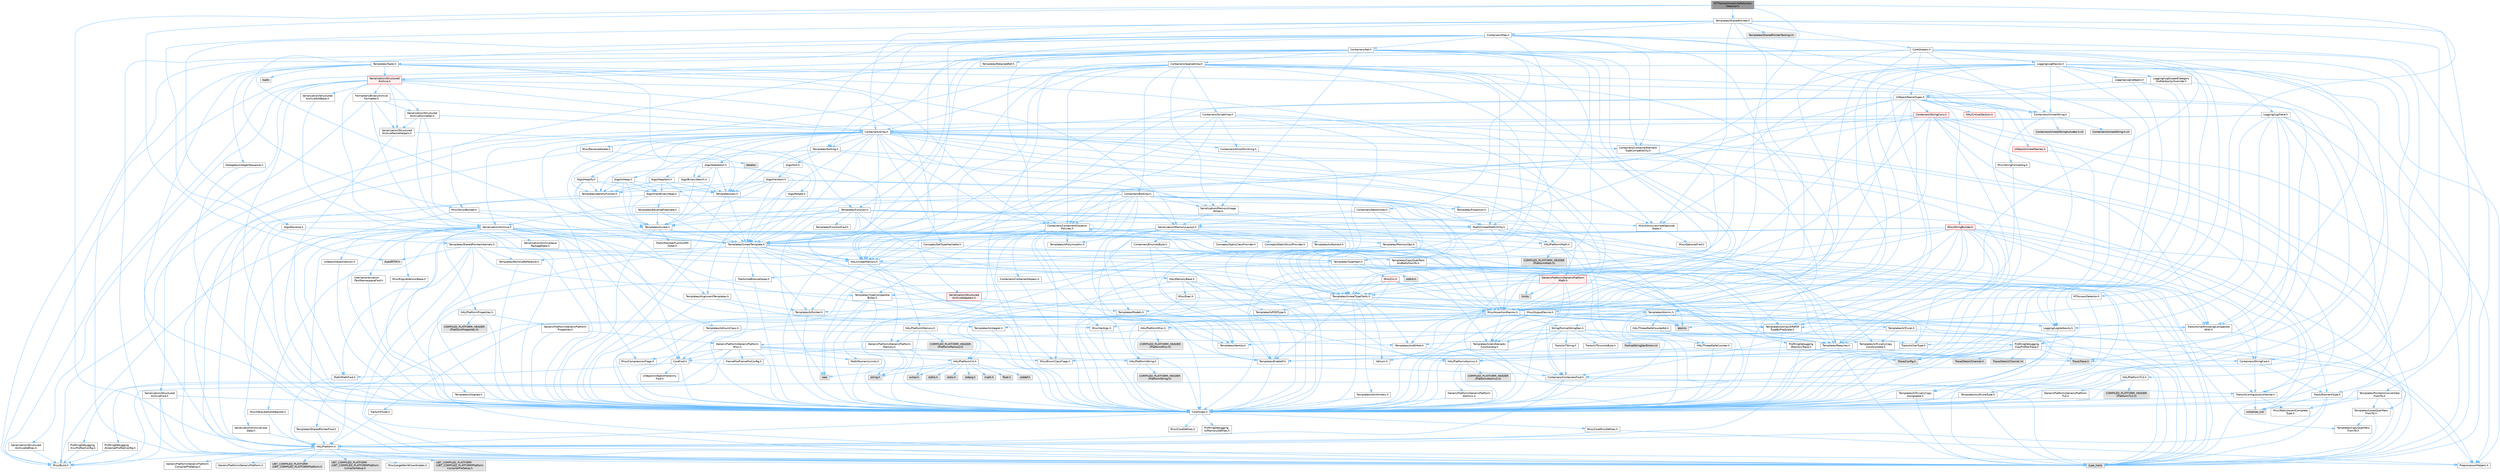 digraph "MTTransactionallySafeAccessDetector.h"
{
 // INTERACTIVE_SVG=YES
 // LATEX_PDF_SIZE
  bgcolor="transparent";
  edge [fontname=Helvetica,fontsize=10,labelfontname=Helvetica,labelfontsize=10];
  node [fontname=Helvetica,fontsize=10,shape=box,height=0.2,width=0.4];
  Node1 [id="Node000001",label="MTTransactionallySafeAccess\lDetector.h",height=0.2,width=0.4,color="gray40", fillcolor="grey60", style="filled", fontcolor="black",tooltip=" "];
  Node1 -> Node2 [id="edge1_Node000001_Node000002",color="steelblue1",style="solid",tooltip=" "];
  Node2 [id="Node000002",label="AutoRTFM.h",height=0.2,width=0.4,color="grey60", fillcolor="#E0E0E0", style="filled",tooltip=" "];
  Node1 -> Node3 [id="edge2_Node000001_Node000003",color="steelblue1",style="solid",tooltip=" "];
  Node3 [id="Node000003",label="HAL/Platform.h",height=0.2,width=0.4,color="grey40", fillcolor="white", style="filled",URL="$d9/dd0/Platform_8h.html",tooltip=" "];
  Node3 -> Node4 [id="edge3_Node000003_Node000004",color="steelblue1",style="solid",tooltip=" "];
  Node4 [id="Node000004",label="Misc/Build.h",height=0.2,width=0.4,color="grey40", fillcolor="white", style="filled",URL="$d3/dbb/Build_8h.html",tooltip=" "];
  Node3 -> Node5 [id="edge4_Node000003_Node000005",color="steelblue1",style="solid",tooltip=" "];
  Node5 [id="Node000005",label="Misc/LargeWorldCoordinates.h",height=0.2,width=0.4,color="grey40", fillcolor="white", style="filled",URL="$d2/dcb/LargeWorldCoordinates_8h.html",tooltip=" "];
  Node3 -> Node6 [id="edge5_Node000003_Node000006",color="steelblue1",style="solid",tooltip=" "];
  Node6 [id="Node000006",label="type_traits",height=0.2,width=0.4,color="grey60", fillcolor="#E0E0E0", style="filled",tooltip=" "];
  Node3 -> Node7 [id="edge6_Node000003_Node000007",color="steelblue1",style="solid",tooltip=" "];
  Node7 [id="Node000007",label="PreprocessorHelpers.h",height=0.2,width=0.4,color="grey40", fillcolor="white", style="filled",URL="$db/ddb/PreprocessorHelpers_8h.html",tooltip=" "];
  Node3 -> Node8 [id="edge7_Node000003_Node000008",color="steelblue1",style="solid",tooltip=" "];
  Node8 [id="Node000008",label="UBT_COMPILED_PLATFORM\l/UBT_COMPILED_PLATFORMPlatform\lCompilerPreSetup.h",height=0.2,width=0.4,color="grey60", fillcolor="#E0E0E0", style="filled",tooltip=" "];
  Node3 -> Node9 [id="edge8_Node000003_Node000009",color="steelblue1",style="solid",tooltip=" "];
  Node9 [id="Node000009",label="GenericPlatform/GenericPlatform\lCompilerPreSetup.h",height=0.2,width=0.4,color="grey40", fillcolor="white", style="filled",URL="$d9/dc8/GenericPlatformCompilerPreSetup_8h.html",tooltip=" "];
  Node3 -> Node10 [id="edge9_Node000003_Node000010",color="steelblue1",style="solid",tooltip=" "];
  Node10 [id="Node000010",label="GenericPlatform/GenericPlatform.h",height=0.2,width=0.4,color="grey40", fillcolor="white", style="filled",URL="$d6/d84/GenericPlatform_8h.html",tooltip=" "];
  Node3 -> Node11 [id="edge10_Node000003_Node000011",color="steelblue1",style="solid",tooltip=" "];
  Node11 [id="Node000011",label="UBT_COMPILED_PLATFORM\l/UBT_COMPILED_PLATFORMPlatform.h",height=0.2,width=0.4,color="grey60", fillcolor="#E0E0E0", style="filled",tooltip=" "];
  Node3 -> Node12 [id="edge11_Node000003_Node000012",color="steelblue1",style="solid",tooltip=" "];
  Node12 [id="Node000012",label="UBT_COMPILED_PLATFORM\l/UBT_COMPILED_PLATFORMPlatform\lCompilerSetup.h",height=0.2,width=0.4,color="grey60", fillcolor="#E0E0E0", style="filled",tooltip=" "];
  Node1 -> Node13 [id="edge12_Node000001_Node000013",color="steelblue1",style="solid",tooltip=" "];
  Node13 [id="Node000013",label="MTAccessDetector.h",height=0.2,width=0.4,color="grey40", fillcolor="white", style="filled",URL="$db/d36/MTAccessDetector_8h.html",tooltip=" "];
  Node13 -> Node14 [id="edge13_Node000013_Node000014",color="steelblue1",style="solid",tooltip=" "];
  Node14 [id="Node000014",label="CoreTypes.h",height=0.2,width=0.4,color="grey40", fillcolor="white", style="filled",URL="$dc/dec/CoreTypes_8h.html",tooltip=" "];
  Node14 -> Node3 [id="edge14_Node000014_Node000003",color="steelblue1",style="solid",tooltip=" "];
  Node14 -> Node15 [id="edge15_Node000014_Node000015",color="steelblue1",style="solid",tooltip=" "];
  Node15 [id="Node000015",label="ProfilingDebugging\l/UMemoryDefines.h",height=0.2,width=0.4,color="grey40", fillcolor="white", style="filled",URL="$d2/da2/UMemoryDefines_8h.html",tooltip=" "];
  Node14 -> Node16 [id="edge16_Node000014_Node000016",color="steelblue1",style="solid",tooltip=" "];
  Node16 [id="Node000016",label="Misc/CoreMiscDefines.h",height=0.2,width=0.4,color="grey40", fillcolor="white", style="filled",URL="$da/d38/CoreMiscDefines_8h.html",tooltip=" "];
  Node16 -> Node3 [id="edge17_Node000016_Node000003",color="steelblue1",style="solid",tooltip=" "];
  Node16 -> Node7 [id="edge18_Node000016_Node000007",color="steelblue1",style="solid",tooltip=" "];
  Node14 -> Node17 [id="edge19_Node000014_Node000017",color="steelblue1",style="solid",tooltip=" "];
  Node17 [id="Node000017",label="Misc/CoreDefines.h",height=0.2,width=0.4,color="grey40", fillcolor="white", style="filled",URL="$d3/dd2/CoreDefines_8h.html",tooltip=" "];
  Node13 -> Node18 [id="edge20_Node000013_Node000018",color="steelblue1",style="solid",tooltip=" "];
  Node18 [id="Node000018",label="Misc/AssertionMacros.h",height=0.2,width=0.4,color="grey40", fillcolor="white", style="filled",URL="$d0/dfa/AssertionMacros_8h.html",tooltip=" "];
  Node18 -> Node14 [id="edge21_Node000018_Node000014",color="steelblue1",style="solid",tooltip=" "];
  Node18 -> Node3 [id="edge22_Node000018_Node000003",color="steelblue1",style="solid",tooltip=" "];
  Node18 -> Node19 [id="edge23_Node000018_Node000019",color="steelblue1",style="solid",tooltip=" "];
  Node19 [id="Node000019",label="HAL/PlatformMisc.h",height=0.2,width=0.4,color="grey40", fillcolor="white", style="filled",URL="$d0/df5/PlatformMisc_8h.html",tooltip=" "];
  Node19 -> Node14 [id="edge24_Node000019_Node000014",color="steelblue1",style="solid",tooltip=" "];
  Node19 -> Node20 [id="edge25_Node000019_Node000020",color="steelblue1",style="solid",tooltip=" "];
  Node20 [id="Node000020",label="GenericPlatform/GenericPlatform\lMisc.h",height=0.2,width=0.4,color="grey40", fillcolor="white", style="filled",URL="$db/d9a/GenericPlatformMisc_8h.html",tooltip=" "];
  Node20 -> Node21 [id="edge26_Node000020_Node000021",color="steelblue1",style="solid",tooltip=" "];
  Node21 [id="Node000021",label="Containers/StringFwd.h",height=0.2,width=0.4,color="grey40", fillcolor="white", style="filled",URL="$df/d37/StringFwd_8h.html",tooltip=" "];
  Node21 -> Node14 [id="edge27_Node000021_Node000014",color="steelblue1",style="solid",tooltip=" "];
  Node21 -> Node22 [id="edge28_Node000021_Node000022",color="steelblue1",style="solid",tooltip=" "];
  Node22 [id="Node000022",label="Traits/ElementType.h",height=0.2,width=0.4,color="grey40", fillcolor="white", style="filled",URL="$d5/d4f/ElementType_8h.html",tooltip=" "];
  Node22 -> Node3 [id="edge29_Node000022_Node000003",color="steelblue1",style="solid",tooltip=" "];
  Node22 -> Node23 [id="edge30_Node000022_Node000023",color="steelblue1",style="solid",tooltip=" "];
  Node23 [id="Node000023",label="initializer_list",height=0.2,width=0.4,color="grey60", fillcolor="#E0E0E0", style="filled",tooltip=" "];
  Node22 -> Node6 [id="edge31_Node000022_Node000006",color="steelblue1",style="solid",tooltip=" "];
  Node21 -> Node24 [id="edge32_Node000021_Node000024",color="steelblue1",style="solid",tooltip=" "];
  Node24 [id="Node000024",label="Traits/IsContiguousContainer.h",height=0.2,width=0.4,color="grey40", fillcolor="white", style="filled",URL="$d5/d3c/IsContiguousContainer_8h.html",tooltip=" "];
  Node24 -> Node14 [id="edge33_Node000024_Node000014",color="steelblue1",style="solid",tooltip=" "];
  Node24 -> Node25 [id="edge34_Node000024_Node000025",color="steelblue1",style="solid",tooltip=" "];
  Node25 [id="Node000025",label="Misc/StaticAssertComplete\lType.h",height=0.2,width=0.4,color="grey40", fillcolor="white", style="filled",URL="$d5/d4e/StaticAssertCompleteType_8h.html",tooltip=" "];
  Node24 -> Node23 [id="edge35_Node000024_Node000023",color="steelblue1",style="solid",tooltip=" "];
  Node20 -> Node26 [id="edge36_Node000020_Node000026",color="steelblue1",style="solid",tooltip=" "];
  Node26 [id="Node000026",label="CoreFwd.h",height=0.2,width=0.4,color="grey40", fillcolor="white", style="filled",URL="$d1/d1e/CoreFwd_8h.html",tooltip=" "];
  Node26 -> Node14 [id="edge37_Node000026_Node000014",color="steelblue1",style="solid",tooltip=" "];
  Node26 -> Node27 [id="edge38_Node000026_Node000027",color="steelblue1",style="solid",tooltip=" "];
  Node27 [id="Node000027",label="Containers/ContainersFwd.h",height=0.2,width=0.4,color="grey40", fillcolor="white", style="filled",URL="$d4/d0a/ContainersFwd_8h.html",tooltip=" "];
  Node27 -> Node3 [id="edge39_Node000027_Node000003",color="steelblue1",style="solid",tooltip=" "];
  Node27 -> Node14 [id="edge40_Node000027_Node000014",color="steelblue1",style="solid",tooltip=" "];
  Node27 -> Node24 [id="edge41_Node000027_Node000024",color="steelblue1",style="solid",tooltip=" "];
  Node26 -> Node28 [id="edge42_Node000026_Node000028",color="steelblue1",style="solid",tooltip=" "];
  Node28 [id="Node000028",label="Math/MathFwd.h",height=0.2,width=0.4,color="grey40", fillcolor="white", style="filled",URL="$d2/d10/MathFwd_8h.html",tooltip=" "];
  Node28 -> Node3 [id="edge43_Node000028_Node000003",color="steelblue1",style="solid",tooltip=" "];
  Node26 -> Node29 [id="edge44_Node000026_Node000029",color="steelblue1",style="solid",tooltip=" "];
  Node29 [id="Node000029",label="UObject/UObjectHierarchy\lFwd.h",height=0.2,width=0.4,color="grey40", fillcolor="white", style="filled",URL="$d3/d13/UObjectHierarchyFwd_8h.html",tooltip=" "];
  Node20 -> Node14 [id="edge45_Node000020_Node000014",color="steelblue1",style="solid",tooltip=" "];
  Node20 -> Node30 [id="edge46_Node000020_Node000030",color="steelblue1",style="solid",tooltip=" "];
  Node30 [id="Node000030",label="FramePro/FrameProConfig.h",height=0.2,width=0.4,color="grey40", fillcolor="white", style="filled",URL="$d7/d90/FrameProConfig_8h.html",tooltip=" "];
  Node20 -> Node31 [id="edge47_Node000020_Node000031",color="steelblue1",style="solid",tooltip=" "];
  Node31 [id="Node000031",label="HAL/PlatformCrt.h",height=0.2,width=0.4,color="grey40", fillcolor="white", style="filled",URL="$d8/d75/PlatformCrt_8h.html",tooltip=" "];
  Node31 -> Node32 [id="edge48_Node000031_Node000032",color="steelblue1",style="solid",tooltip=" "];
  Node32 [id="Node000032",label="new",height=0.2,width=0.4,color="grey60", fillcolor="#E0E0E0", style="filled",tooltip=" "];
  Node31 -> Node33 [id="edge49_Node000031_Node000033",color="steelblue1",style="solid",tooltip=" "];
  Node33 [id="Node000033",label="wchar.h",height=0.2,width=0.4,color="grey60", fillcolor="#E0E0E0", style="filled",tooltip=" "];
  Node31 -> Node34 [id="edge50_Node000031_Node000034",color="steelblue1",style="solid",tooltip=" "];
  Node34 [id="Node000034",label="stddef.h",height=0.2,width=0.4,color="grey60", fillcolor="#E0E0E0", style="filled",tooltip=" "];
  Node31 -> Node35 [id="edge51_Node000031_Node000035",color="steelblue1",style="solid",tooltip=" "];
  Node35 [id="Node000035",label="stdlib.h",height=0.2,width=0.4,color="grey60", fillcolor="#E0E0E0", style="filled",tooltip=" "];
  Node31 -> Node36 [id="edge52_Node000031_Node000036",color="steelblue1",style="solid",tooltip=" "];
  Node36 [id="Node000036",label="stdio.h",height=0.2,width=0.4,color="grey60", fillcolor="#E0E0E0", style="filled",tooltip=" "];
  Node31 -> Node37 [id="edge53_Node000031_Node000037",color="steelblue1",style="solid",tooltip=" "];
  Node37 [id="Node000037",label="stdarg.h",height=0.2,width=0.4,color="grey60", fillcolor="#E0E0E0", style="filled",tooltip=" "];
  Node31 -> Node38 [id="edge54_Node000031_Node000038",color="steelblue1",style="solid",tooltip=" "];
  Node38 [id="Node000038",label="math.h",height=0.2,width=0.4,color="grey60", fillcolor="#E0E0E0", style="filled",tooltip=" "];
  Node31 -> Node39 [id="edge55_Node000031_Node000039",color="steelblue1",style="solid",tooltip=" "];
  Node39 [id="Node000039",label="float.h",height=0.2,width=0.4,color="grey60", fillcolor="#E0E0E0", style="filled",tooltip=" "];
  Node31 -> Node40 [id="edge56_Node000031_Node000040",color="steelblue1",style="solid",tooltip=" "];
  Node40 [id="Node000040",label="string.h",height=0.2,width=0.4,color="grey60", fillcolor="#E0E0E0", style="filled",tooltip=" "];
  Node20 -> Node41 [id="edge57_Node000020_Node000041",color="steelblue1",style="solid",tooltip=" "];
  Node41 [id="Node000041",label="Math/NumericLimits.h",height=0.2,width=0.4,color="grey40", fillcolor="white", style="filled",URL="$df/d1b/NumericLimits_8h.html",tooltip=" "];
  Node41 -> Node14 [id="edge58_Node000041_Node000014",color="steelblue1",style="solid",tooltip=" "];
  Node20 -> Node42 [id="edge59_Node000020_Node000042",color="steelblue1",style="solid",tooltip=" "];
  Node42 [id="Node000042",label="Misc/CompressionFlags.h",height=0.2,width=0.4,color="grey40", fillcolor="white", style="filled",URL="$d9/d76/CompressionFlags_8h.html",tooltip=" "];
  Node20 -> Node43 [id="edge60_Node000020_Node000043",color="steelblue1",style="solid",tooltip=" "];
  Node43 [id="Node000043",label="Misc/EnumClassFlags.h",height=0.2,width=0.4,color="grey40", fillcolor="white", style="filled",URL="$d8/de7/EnumClassFlags_8h.html",tooltip=" "];
  Node20 -> Node44 [id="edge61_Node000020_Node000044",color="steelblue1",style="solid",tooltip=" "];
  Node44 [id="Node000044",label="ProfilingDebugging\l/CsvProfilerConfig.h",height=0.2,width=0.4,color="grey40", fillcolor="white", style="filled",URL="$d3/d88/CsvProfilerConfig_8h.html",tooltip=" "];
  Node44 -> Node4 [id="edge62_Node000044_Node000004",color="steelblue1",style="solid",tooltip=" "];
  Node20 -> Node45 [id="edge63_Node000020_Node000045",color="steelblue1",style="solid",tooltip=" "];
  Node45 [id="Node000045",label="ProfilingDebugging\l/ExternalProfilerConfig.h",height=0.2,width=0.4,color="grey40", fillcolor="white", style="filled",URL="$d3/dbb/ExternalProfilerConfig_8h.html",tooltip=" "];
  Node45 -> Node4 [id="edge64_Node000045_Node000004",color="steelblue1",style="solid",tooltip=" "];
  Node19 -> Node46 [id="edge65_Node000019_Node000046",color="steelblue1",style="solid",tooltip=" "];
  Node46 [id="Node000046",label="COMPILED_PLATFORM_HEADER\l(PlatformMisc.h)",height=0.2,width=0.4,color="grey60", fillcolor="#E0E0E0", style="filled",tooltip=" "];
  Node19 -> Node47 [id="edge66_Node000019_Node000047",color="steelblue1",style="solid",tooltip=" "];
  Node47 [id="Node000047",label="ProfilingDebugging\l/CpuProfilerTrace.h",height=0.2,width=0.4,color="grey40", fillcolor="white", style="filled",URL="$da/dcb/CpuProfilerTrace_8h.html",tooltip=" "];
  Node47 -> Node14 [id="edge67_Node000047_Node000014",color="steelblue1",style="solid",tooltip=" "];
  Node47 -> Node27 [id="edge68_Node000047_Node000027",color="steelblue1",style="solid",tooltip=" "];
  Node47 -> Node48 [id="edge69_Node000047_Node000048",color="steelblue1",style="solid",tooltip=" "];
  Node48 [id="Node000048",label="HAL/PlatformAtomics.h",height=0.2,width=0.4,color="grey40", fillcolor="white", style="filled",URL="$d3/d36/PlatformAtomics_8h.html",tooltip=" "];
  Node48 -> Node14 [id="edge70_Node000048_Node000014",color="steelblue1",style="solid",tooltip=" "];
  Node48 -> Node49 [id="edge71_Node000048_Node000049",color="steelblue1",style="solid",tooltip=" "];
  Node49 [id="Node000049",label="GenericPlatform/GenericPlatform\lAtomics.h",height=0.2,width=0.4,color="grey40", fillcolor="white", style="filled",URL="$da/d72/GenericPlatformAtomics_8h.html",tooltip=" "];
  Node49 -> Node14 [id="edge72_Node000049_Node000014",color="steelblue1",style="solid",tooltip=" "];
  Node48 -> Node50 [id="edge73_Node000048_Node000050",color="steelblue1",style="solid",tooltip=" "];
  Node50 [id="Node000050",label="COMPILED_PLATFORM_HEADER\l(PlatformAtomics.h)",height=0.2,width=0.4,color="grey60", fillcolor="#E0E0E0", style="filled",tooltip=" "];
  Node47 -> Node7 [id="edge74_Node000047_Node000007",color="steelblue1",style="solid",tooltip=" "];
  Node47 -> Node4 [id="edge75_Node000047_Node000004",color="steelblue1",style="solid",tooltip=" "];
  Node47 -> Node51 [id="edge76_Node000047_Node000051",color="steelblue1",style="solid",tooltip=" "];
  Node51 [id="Node000051",label="Trace/Config.h",height=0.2,width=0.4,color="grey60", fillcolor="#E0E0E0", style="filled",tooltip=" "];
  Node47 -> Node52 [id="edge77_Node000047_Node000052",color="steelblue1",style="solid",tooltip=" "];
  Node52 [id="Node000052",label="Trace/Detail/Channel.h",height=0.2,width=0.4,color="grey60", fillcolor="#E0E0E0", style="filled",tooltip=" "];
  Node47 -> Node53 [id="edge78_Node000047_Node000053",color="steelblue1",style="solid",tooltip=" "];
  Node53 [id="Node000053",label="Trace/Detail/Channel.inl",height=0.2,width=0.4,color="grey60", fillcolor="#E0E0E0", style="filled",tooltip=" "];
  Node47 -> Node54 [id="edge79_Node000047_Node000054",color="steelblue1",style="solid",tooltip=" "];
  Node54 [id="Node000054",label="Trace/Trace.h",height=0.2,width=0.4,color="grey60", fillcolor="#E0E0E0", style="filled",tooltip=" "];
  Node18 -> Node7 [id="edge80_Node000018_Node000007",color="steelblue1",style="solid",tooltip=" "];
  Node18 -> Node55 [id="edge81_Node000018_Node000055",color="steelblue1",style="solid",tooltip=" "];
  Node55 [id="Node000055",label="Templates/EnableIf.h",height=0.2,width=0.4,color="grey40", fillcolor="white", style="filled",URL="$d7/d60/EnableIf_8h.html",tooltip=" "];
  Node55 -> Node14 [id="edge82_Node000055_Node000014",color="steelblue1",style="solid",tooltip=" "];
  Node18 -> Node56 [id="edge83_Node000018_Node000056",color="steelblue1",style="solid",tooltip=" "];
  Node56 [id="Node000056",label="Templates/IsArrayOrRefOf\lTypeByPredicate.h",height=0.2,width=0.4,color="grey40", fillcolor="white", style="filled",URL="$d6/da1/IsArrayOrRefOfTypeByPredicate_8h.html",tooltip=" "];
  Node56 -> Node14 [id="edge84_Node000056_Node000014",color="steelblue1",style="solid",tooltip=" "];
  Node18 -> Node57 [id="edge85_Node000018_Node000057",color="steelblue1",style="solid",tooltip=" "];
  Node57 [id="Node000057",label="Templates/IsValidVariadic\lFunctionArg.h",height=0.2,width=0.4,color="grey40", fillcolor="white", style="filled",URL="$d0/dc8/IsValidVariadicFunctionArg_8h.html",tooltip=" "];
  Node57 -> Node14 [id="edge86_Node000057_Node000014",color="steelblue1",style="solid",tooltip=" "];
  Node57 -> Node58 [id="edge87_Node000057_Node000058",color="steelblue1",style="solid",tooltip=" "];
  Node58 [id="Node000058",label="IsEnum.h",height=0.2,width=0.4,color="grey40", fillcolor="white", style="filled",URL="$d4/de5/IsEnum_8h.html",tooltip=" "];
  Node57 -> Node6 [id="edge88_Node000057_Node000006",color="steelblue1",style="solid",tooltip=" "];
  Node18 -> Node59 [id="edge89_Node000018_Node000059",color="steelblue1",style="solid",tooltip=" "];
  Node59 [id="Node000059",label="Traits/IsCharEncodingCompatible\lWith.h",height=0.2,width=0.4,color="grey40", fillcolor="white", style="filled",URL="$df/dd1/IsCharEncodingCompatibleWith_8h.html",tooltip=" "];
  Node59 -> Node6 [id="edge90_Node000059_Node000006",color="steelblue1",style="solid",tooltip=" "];
  Node59 -> Node60 [id="edge91_Node000059_Node000060",color="steelblue1",style="solid",tooltip=" "];
  Node60 [id="Node000060",label="Traits/IsCharType.h",height=0.2,width=0.4,color="grey40", fillcolor="white", style="filled",URL="$db/d51/IsCharType_8h.html",tooltip=" "];
  Node60 -> Node14 [id="edge92_Node000060_Node000014",color="steelblue1",style="solid",tooltip=" "];
  Node18 -> Node61 [id="edge93_Node000018_Node000061",color="steelblue1",style="solid",tooltip=" "];
  Node61 [id="Node000061",label="Misc/VarArgs.h",height=0.2,width=0.4,color="grey40", fillcolor="white", style="filled",URL="$d5/d6f/VarArgs_8h.html",tooltip=" "];
  Node61 -> Node14 [id="edge94_Node000061_Node000014",color="steelblue1",style="solid",tooltip=" "];
  Node18 -> Node62 [id="edge95_Node000018_Node000062",color="steelblue1",style="solid",tooltip=" "];
  Node62 [id="Node000062",label="String/FormatStringSan.h",height=0.2,width=0.4,color="grey40", fillcolor="white", style="filled",URL="$d3/d8b/FormatStringSan_8h.html",tooltip=" "];
  Node62 -> Node6 [id="edge96_Node000062_Node000006",color="steelblue1",style="solid",tooltip=" "];
  Node62 -> Node14 [id="edge97_Node000062_Node000014",color="steelblue1",style="solid",tooltip=" "];
  Node62 -> Node63 [id="edge98_Node000062_Node000063",color="steelblue1",style="solid",tooltip=" "];
  Node63 [id="Node000063",label="Templates/Requires.h",height=0.2,width=0.4,color="grey40", fillcolor="white", style="filled",URL="$dc/d96/Requires_8h.html",tooltip=" "];
  Node63 -> Node55 [id="edge99_Node000063_Node000055",color="steelblue1",style="solid",tooltip=" "];
  Node63 -> Node6 [id="edge100_Node000063_Node000006",color="steelblue1",style="solid",tooltip=" "];
  Node62 -> Node64 [id="edge101_Node000062_Node000064",color="steelblue1",style="solid",tooltip=" "];
  Node64 [id="Node000064",label="Templates/Identity.h",height=0.2,width=0.4,color="grey40", fillcolor="white", style="filled",URL="$d0/dd5/Identity_8h.html",tooltip=" "];
  Node62 -> Node57 [id="edge102_Node000062_Node000057",color="steelblue1",style="solid",tooltip=" "];
  Node62 -> Node60 [id="edge103_Node000062_Node000060",color="steelblue1",style="solid",tooltip=" "];
  Node62 -> Node65 [id="edge104_Node000062_Node000065",color="steelblue1",style="solid",tooltip=" "];
  Node65 [id="Node000065",label="Traits/IsTEnumAsByte.h",height=0.2,width=0.4,color="grey40", fillcolor="white", style="filled",URL="$d1/de6/IsTEnumAsByte_8h.html",tooltip=" "];
  Node62 -> Node66 [id="edge105_Node000062_Node000066",color="steelblue1",style="solid",tooltip=" "];
  Node66 [id="Node000066",label="Traits/IsTString.h",height=0.2,width=0.4,color="grey40", fillcolor="white", style="filled",URL="$d0/df8/IsTString_8h.html",tooltip=" "];
  Node66 -> Node27 [id="edge106_Node000066_Node000027",color="steelblue1",style="solid",tooltip=" "];
  Node62 -> Node27 [id="edge107_Node000062_Node000027",color="steelblue1",style="solid",tooltip=" "];
  Node62 -> Node67 [id="edge108_Node000062_Node000067",color="steelblue1",style="solid",tooltip=" "];
  Node67 [id="Node000067",label="FormatStringSanErrors.inl",height=0.2,width=0.4,color="grey60", fillcolor="#E0E0E0", style="filled",tooltip=" "];
  Node18 -> Node68 [id="edge109_Node000018_Node000068",color="steelblue1",style="solid",tooltip=" "];
  Node68 [id="Node000068",label="atomic",height=0.2,width=0.4,color="grey60", fillcolor="#E0E0E0", style="filled",tooltip=" "];
  Node1 -> Node18 [id="edge110_Node000001_Node000018",color="steelblue1",style="solid",tooltip=" "];
  Node1 -> Node69 [id="edge111_Node000001_Node000069",color="steelblue1",style="solid",tooltip=" "];
  Node69 [id="Node000069",label="Templates/SharedPointer.h",height=0.2,width=0.4,color="grey40", fillcolor="white", style="filled",URL="$d2/d17/SharedPointer_8h.html",tooltip=" "];
  Node69 -> Node14 [id="edge112_Node000069_Node000014",color="steelblue1",style="solid",tooltip=" "];
  Node69 -> Node70 [id="edge113_Node000069_Node000070",color="steelblue1",style="solid",tooltip=" "];
  Node70 [id="Node000070",label="Misc/IntrusiveUnsetOptional\lState.h",height=0.2,width=0.4,color="grey40", fillcolor="white", style="filled",URL="$d2/d0a/IntrusiveUnsetOptionalState_8h.html",tooltip=" "];
  Node70 -> Node71 [id="edge114_Node000070_Node000071",color="steelblue1",style="solid",tooltip=" "];
  Node71 [id="Node000071",label="Misc/OptionalFwd.h",height=0.2,width=0.4,color="grey40", fillcolor="white", style="filled",URL="$dc/d50/OptionalFwd_8h.html",tooltip=" "];
  Node69 -> Node72 [id="edge115_Node000069_Node000072",color="steelblue1",style="solid",tooltip=" "];
  Node72 [id="Node000072",label="Templates/PointerIsConvertible\lFromTo.h",height=0.2,width=0.4,color="grey40", fillcolor="white", style="filled",URL="$d6/d65/PointerIsConvertibleFromTo_8h.html",tooltip=" "];
  Node72 -> Node14 [id="edge116_Node000072_Node000014",color="steelblue1",style="solid",tooltip=" "];
  Node72 -> Node25 [id="edge117_Node000072_Node000025",color="steelblue1",style="solid",tooltip=" "];
  Node72 -> Node73 [id="edge118_Node000072_Node000073",color="steelblue1",style="solid",tooltip=" "];
  Node73 [id="Node000073",label="Templates/LosesQualifiers\lFromTo.h",height=0.2,width=0.4,color="grey40", fillcolor="white", style="filled",URL="$d2/db3/LosesQualifiersFromTo_8h.html",tooltip=" "];
  Node73 -> Node74 [id="edge119_Node000073_Node000074",color="steelblue1",style="solid",tooltip=" "];
  Node74 [id="Node000074",label="Templates/CopyQualifiers\lFromTo.h",height=0.2,width=0.4,color="grey40", fillcolor="white", style="filled",URL="$d5/db4/CopyQualifiersFromTo_8h.html",tooltip=" "];
  Node73 -> Node6 [id="edge120_Node000073_Node000006",color="steelblue1",style="solid",tooltip=" "];
  Node72 -> Node6 [id="edge121_Node000072_Node000006",color="steelblue1",style="solid",tooltip=" "];
  Node69 -> Node18 [id="edge122_Node000069_Node000018",color="steelblue1",style="solid",tooltip=" "];
  Node69 -> Node75 [id="edge123_Node000069_Node000075",color="steelblue1",style="solid",tooltip=" "];
  Node75 [id="Node000075",label="HAL/UnrealMemory.h",height=0.2,width=0.4,color="grey40", fillcolor="white", style="filled",URL="$d9/d96/UnrealMemory_8h.html",tooltip=" "];
  Node75 -> Node14 [id="edge124_Node000075_Node000014",color="steelblue1",style="solid",tooltip=" "];
  Node75 -> Node76 [id="edge125_Node000075_Node000076",color="steelblue1",style="solid",tooltip=" "];
  Node76 [id="Node000076",label="GenericPlatform/GenericPlatform\lMemory.h",height=0.2,width=0.4,color="grey40", fillcolor="white", style="filled",URL="$dd/d22/GenericPlatformMemory_8h.html",tooltip=" "];
  Node76 -> Node26 [id="edge126_Node000076_Node000026",color="steelblue1",style="solid",tooltip=" "];
  Node76 -> Node14 [id="edge127_Node000076_Node000014",color="steelblue1",style="solid",tooltip=" "];
  Node76 -> Node77 [id="edge128_Node000076_Node000077",color="steelblue1",style="solid",tooltip=" "];
  Node77 [id="Node000077",label="HAL/PlatformString.h",height=0.2,width=0.4,color="grey40", fillcolor="white", style="filled",URL="$db/db5/PlatformString_8h.html",tooltip=" "];
  Node77 -> Node14 [id="edge129_Node000077_Node000014",color="steelblue1",style="solid",tooltip=" "];
  Node77 -> Node78 [id="edge130_Node000077_Node000078",color="steelblue1",style="solid",tooltip=" "];
  Node78 [id="Node000078",label="COMPILED_PLATFORM_HEADER\l(PlatformString.h)",height=0.2,width=0.4,color="grey60", fillcolor="#E0E0E0", style="filled",tooltip=" "];
  Node76 -> Node40 [id="edge131_Node000076_Node000040",color="steelblue1",style="solid",tooltip=" "];
  Node76 -> Node33 [id="edge132_Node000076_Node000033",color="steelblue1",style="solid",tooltip=" "];
  Node75 -> Node79 [id="edge133_Node000075_Node000079",color="steelblue1",style="solid",tooltip=" "];
  Node79 [id="Node000079",label="HAL/MemoryBase.h",height=0.2,width=0.4,color="grey40", fillcolor="white", style="filled",URL="$d6/d9f/MemoryBase_8h.html",tooltip=" "];
  Node79 -> Node14 [id="edge134_Node000079_Node000014",color="steelblue1",style="solid",tooltip=" "];
  Node79 -> Node48 [id="edge135_Node000079_Node000048",color="steelblue1",style="solid",tooltip=" "];
  Node79 -> Node31 [id="edge136_Node000079_Node000031",color="steelblue1",style="solid",tooltip=" "];
  Node79 -> Node80 [id="edge137_Node000079_Node000080",color="steelblue1",style="solid",tooltip=" "];
  Node80 [id="Node000080",label="Misc/Exec.h",height=0.2,width=0.4,color="grey40", fillcolor="white", style="filled",URL="$de/ddb/Exec_8h.html",tooltip=" "];
  Node80 -> Node14 [id="edge138_Node000080_Node000014",color="steelblue1",style="solid",tooltip=" "];
  Node80 -> Node18 [id="edge139_Node000080_Node000018",color="steelblue1",style="solid",tooltip=" "];
  Node79 -> Node81 [id="edge140_Node000079_Node000081",color="steelblue1",style="solid",tooltip=" "];
  Node81 [id="Node000081",label="Misc/OutputDevice.h",height=0.2,width=0.4,color="grey40", fillcolor="white", style="filled",URL="$d7/d32/OutputDevice_8h.html",tooltip=" "];
  Node81 -> Node26 [id="edge141_Node000081_Node000026",color="steelblue1",style="solid",tooltip=" "];
  Node81 -> Node14 [id="edge142_Node000081_Node000014",color="steelblue1",style="solid",tooltip=" "];
  Node81 -> Node82 [id="edge143_Node000081_Node000082",color="steelblue1",style="solid",tooltip=" "];
  Node82 [id="Node000082",label="Logging/LogVerbosity.h",height=0.2,width=0.4,color="grey40", fillcolor="white", style="filled",URL="$d2/d8f/LogVerbosity_8h.html",tooltip=" "];
  Node82 -> Node14 [id="edge144_Node000082_Node000014",color="steelblue1",style="solid",tooltip=" "];
  Node81 -> Node61 [id="edge145_Node000081_Node000061",color="steelblue1",style="solid",tooltip=" "];
  Node81 -> Node56 [id="edge146_Node000081_Node000056",color="steelblue1",style="solid",tooltip=" "];
  Node81 -> Node57 [id="edge147_Node000081_Node000057",color="steelblue1",style="solid",tooltip=" "];
  Node81 -> Node59 [id="edge148_Node000081_Node000059",color="steelblue1",style="solid",tooltip=" "];
  Node79 -> Node83 [id="edge149_Node000079_Node000083",color="steelblue1",style="solid",tooltip=" "];
  Node83 [id="Node000083",label="Templates/Atomic.h",height=0.2,width=0.4,color="grey40", fillcolor="white", style="filled",URL="$d3/d91/Atomic_8h.html",tooltip=" "];
  Node83 -> Node84 [id="edge150_Node000083_Node000084",color="steelblue1",style="solid",tooltip=" "];
  Node84 [id="Node000084",label="HAL/ThreadSafeCounter.h",height=0.2,width=0.4,color="grey40", fillcolor="white", style="filled",URL="$dc/dc9/ThreadSafeCounter_8h.html",tooltip=" "];
  Node84 -> Node14 [id="edge151_Node000084_Node000014",color="steelblue1",style="solid",tooltip=" "];
  Node84 -> Node48 [id="edge152_Node000084_Node000048",color="steelblue1",style="solid",tooltip=" "];
  Node83 -> Node85 [id="edge153_Node000083_Node000085",color="steelblue1",style="solid",tooltip=" "];
  Node85 [id="Node000085",label="HAL/ThreadSafeCounter64.h",height=0.2,width=0.4,color="grey40", fillcolor="white", style="filled",URL="$d0/d12/ThreadSafeCounter64_8h.html",tooltip=" "];
  Node85 -> Node14 [id="edge154_Node000085_Node000014",color="steelblue1",style="solid",tooltip=" "];
  Node85 -> Node84 [id="edge155_Node000085_Node000084",color="steelblue1",style="solid",tooltip=" "];
  Node83 -> Node86 [id="edge156_Node000083_Node000086",color="steelblue1",style="solid",tooltip=" "];
  Node86 [id="Node000086",label="Templates/IsIntegral.h",height=0.2,width=0.4,color="grey40", fillcolor="white", style="filled",URL="$da/d64/IsIntegral_8h.html",tooltip=" "];
  Node86 -> Node14 [id="edge157_Node000086_Node000014",color="steelblue1",style="solid",tooltip=" "];
  Node83 -> Node87 [id="edge158_Node000083_Node000087",color="steelblue1",style="solid",tooltip=" "];
  Node87 [id="Node000087",label="Templates/IsTrivial.h",height=0.2,width=0.4,color="grey40", fillcolor="white", style="filled",URL="$da/d4c/IsTrivial_8h.html",tooltip=" "];
  Node87 -> Node88 [id="edge159_Node000087_Node000088",color="steelblue1",style="solid",tooltip=" "];
  Node88 [id="Node000088",label="Templates/AndOrNot.h",height=0.2,width=0.4,color="grey40", fillcolor="white", style="filled",URL="$db/d0a/AndOrNot_8h.html",tooltip=" "];
  Node88 -> Node14 [id="edge160_Node000088_Node000014",color="steelblue1",style="solid",tooltip=" "];
  Node87 -> Node89 [id="edge161_Node000087_Node000089",color="steelblue1",style="solid",tooltip=" "];
  Node89 [id="Node000089",label="Templates/IsTriviallyCopy\lConstructible.h",height=0.2,width=0.4,color="grey40", fillcolor="white", style="filled",URL="$d3/d78/IsTriviallyCopyConstructible_8h.html",tooltip=" "];
  Node89 -> Node14 [id="edge162_Node000089_Node000014",color="steelblue1",style="solid",tooltip=" "];
  Node89 -> Node6 [id="edge163_Node000089_Node000006",color="steelblue1",style="solid",tooltip=" "];
  Node87 -> Node90 [id="edge164_Node000087_Node000090",color="steelblue1",style="solid",tooltip=" "];
  Node90 [id="Node000090",label="Templates/IsTriviallyCopy\lAssignable.h",height=0.2,width=0.4,color="grey40", fillcolor="white", style="filled",URL="$d2/df2/IsTriviallyCopyAssignable_8h.html",tooltip=" "];
  Node90 -> Node14 [id="edge165_Node000090_Node000014",color="steelblue1",style="solid",tooltip=" "];
  Node90 -> Node6 [id="edge166_Node000090_Node000006",color="steelblue1",style="solid",tooltip=" "];
  Node87 -> Node6 [id="edge167_Node000087_Node000006",color="steelblue1",style="solid",tooltip=" "];
  Node83 -> Node91 [id="edge168_Node000083_Node000091",color="steelblue1",style="solid",tooltip=" "];
  Node91 [id="Node000091",label="Traits/IntType.h",height=0.2,width=0.4,color="grey40", fillcolor="white", style="filled",URL="$d7/deb/IntType_8h.html",tooltip=" "];
  Node91 -> Node3 [id="edge169_Node000091_Node000003",color="steelblue1",style="solid",tooltip=" "];
  Node83 -> Node68 [id="edge170_Node000083_Node000068",color="steelblue1",style="solid",tooltip=" "];
  Node75 -> Node92 [id="edge171_Node000075_Node000092",color="steelblue1",style="solid",tooltip=" "];
  Node92 [id="Node000092",label="HAL/PlatformMemory.h",height=0.2,width=0.4,color="grey40", fillcolor="white", style="filled",URL="$de/d68/PlatformMemory_8h.html",tooltip=" "];
  Node92 -> Node14 [id="edge172_Node000092_Node000014",color="steelblue1",style="solid",tooltip=" "];
  Node92 -> Node76 [id="edge173_Node000092_Node000076",color="steelblue1",style="solid",tooltip=" "];
  Node92 -> Node93 [id="edge174_Node000092_Node000093",color="steelblue1",style="solid",tooltip=" "];
  Node93 [id="Node000093",label="COMPILED_PLATFORM_HEADER\l(PlatformMemory.h)",height=0.2,width=0.4,color="grey60", fillcolor="#E0E0E0", style="filled",tooltip=" "];
  Node75 -> Node94 [id="edge175_Node000075_Node000094",color="steelblue1",style="solid",tooltip=" "];
  Node94 [id="Node000094",label="ProfilingDebugging\l/MemoryTrace.h",height=0.2,width=0.4,color="grey40", fillcolor="white", style="filled",URL="$da/dd7/MemoryTrace_8h.html",tooltip=" "];
  Node94 -> Node3 [id="edge176_Node000094_Node000003",color="steelblue1",style="solid",tooltip=" "];
  Node94 -> Node43 [id="edge177_Node000094_Node000043",color="steelblue1",style="solid",tooltip=" "];
  Node94 -> Node51 [id="edge178_Node000094_Node000051",color="steelblue1",style="solid",tooltip=" "];
  Node94 -> Node54 [id="edge179_Node000094_Node000054",color="steelblue1",style="solid",tooltip=" "];
  Node75 -> Node95 [id="edge180_Node000075_Node000095",color="steelblue1",style="solid",tooltip=" "];
  Node95 [id="Node000095",label="Templates/IsPointer.h",height=0.2,width=0.4,color="grey40", fillcolor="white", style="filled",URL="$d7/d05/IsPointer_8h.html",tooltip=" "];
  Node95 -> Node14 [id="edge181_Node000095_Node000014",color="steelblue1",style="solid",tooltip=" "];
  Node69 -> Node96 [id="edge182_Node000069_Node000096",color="steelblue1",style="solid",tooltip=" "];
  Node96 [id="Node000096",label="Containers/Array.h",height=0.2,width=0.4,color="grey40", fillcolor="white", style="filled",URL="$df/dd0/Array_8h.html",tooltip=" "];
  Node96 -> Node14 [id="edge183_Node000096_Node000014",color="steelblue1",style="solid",tooltip=" "];
  Node96 -> Node18 [id="edge184_Node000096_Node000018",color="steelblue1",style="solid",tooltip=" "];
  Node96 -> Node70 [id="edge185_Node000096_Node000070",color="steelblue1",style="solid",tooltip=" "];
  Node96 -> Node97 [id="edge186_Node000096_Node000097",color="steelblue1",style="solid",tooltip=" "];
  Node97 [id="Node000097",label="Misc/ReverseIterate.h",height=0.2,width=0.4,color="grey40", fillcolor="white", style="filled",URL="$db/de3/ReverseIterate_8h.html",tooltip=" "];
  Node97 -> Node3 [id="edge187_Node000097_Node000003",color="steelblue1",style="solid",tooltip=" "];
  Node97 -> Node98 [id="edge188_Node000097_Node000098",color="steelblue1",style="solid",tooltip=" "];
  Node98 [id="Node000098",label="iterator",height=0.2,width=0.4,color="grey60", fillcolor="#E0E0E0", style="filled",tooltip=" "];
  Node96 -> Node75 [id="edge189_Node000096_Node000075",color="steelblue1",style="solid",tooltip=" "];
  Node96 -> Node99 [id="edge190_Node000096_Node000099",color="steelblue1",style="solid",tooltip=" "];
  Node99 [id="Node000099",label="Templates/UnrealTypeTraits.h",height=0.2,width=0.4,color="grey40", fillcolor="white", style="filled",URL="$d2/d2d/UnrealTypeTraits_8h.html",tooltip=" "];
  Node99 -> Node14 [id="edge191_Node000099_Node000014",color="steelblue1",style="solid",tooltip=" "];
  Node99 -> Node95 [id="edge192_Node000099_Node000095",color="steelblue1",style="solid",tooltip=" "];
  Node99 -> Node18 [id="edge193_Node000099_Node000018",color="steelblue1",style="solid",tooltip=" "];
  Node99 -> Node88 [id="edge194_Node000099_Node000088",color="steelblue1",style="solid",tooltip=" "];
  Node99 -> Node55 [id="edge195_Node000099_Node000055",color="steelblue1",style="solid",tooltip=" "];
  Node99 -> Node100 [id="edge196_Node000099_Node000100",color="steelblue1",style="solid",tooltip=" "];
  Node100 [id="Node000100",label="Templates/IsArithmetic.h",height=0.2,width=0.4,color="grey40", fillcolor="white", style="filled",URL="$d2/d5d/IsArithmetic_8h.html",tooltip=" "];
  Node100 -> Node14 [id="edge197_Node000100_Node000014",color="steelblue1",style="solid",tooltip=" "];
  Node99 -> Node58 [id="edge198_Node000099_Node000058",color="steelblue1",style="solid",tooltip=" "];
  Node99 -> Node101 [id="edge199_Node000099_Node000101",color="steelblue1",style="solid",tooltip=" "];
  Node101 [id="Node000101",label="Templates/Models.h",height=0.2,width=0.4,color="grey40", fillcolor="white", style="filled",URL="$d3/d0c/Models_8h.html",tooltip=" "];
  Node101 -> Node64 [id="edge200_Node000101_Node000064",color="steelblue1",style="solid",tooltip=" "];
  Node99 -> Node102 [id="edge201_Node000099_Node000102",color="steelblue1",style="solid",tooltip=" "];
  Node102 [id="Node000102",label="Templates/IsPODType.h",height=0.2,width=0.4,color="grey40", fillcolor="white", style="filled",URL="$d7/db1/IsPODType_8h.html",tooltip=" "];
  Node102 -> Node14 [id="edge202_Node000102_Node000014",color="steelblue1",style="solid",tooltip=" "];
  Node99 -> Node103 [id="edge203_Node000099_Node000103",color="steelblue1",style="solid",tooltip=" "];
  Node103 [id="Node000103",label="Templates/IsUECoreType.h",height=0.2,width=0.4,color="grey40", fillcolor="white", style="filled",URL="$d1/db8/IsUECoreType_8h.html",tooltip=" "];
  Node103 -> Node14 [id="edge204_Node000103_Node000014",color="steelblue1",style="solid",tooltip=" "];
  Node103 -> Node6 [id="edge205_Node000103_Node000006",color="steelblue1",style="solid",tooltip=" "];
  Node99 -> Node89 [id="edge206_Node000099_Node000089",color="steelblue1",style="solid",tooltip=" "];
  Node96 -> Node104 [id="edge207_Node000096_Node000104",color="steelblue1",style="solid",tooltip=" "];
  Node104 [id="Node000104",label="Templates/UnrealTemplate.h",height=0.2,width=0.4,color="grey40", fillcolor="white", style="filled",URL="$d4/d24/UnrealTemplate_8h.html",tooltip=" "];
  Node104 -> Node14 [id="edge208_Node000104_Node000014",color="steelblue1",style="solid",tooltip=" "];
  Node104 -> Node95 [id="edge209_Node000104_Node000095",color="steelblue1",style="solid",tooltip=" "];
  Node104 -> Node75 [id="edge210_Node000104_Node000075",color="steelblue1",style="solid",tooltip=" "];
  Node104 -> Node105 [id="edge211_Node000104_Node000105",color="steelblue1",style="solid",tooltip=" "];
  Node105 [id="Node000105",label="Templates/CopyQualifiers\lAndRefsFromTo.h",height=0.2,width=0.4,color="grey40", fillcolor="white", style="filled",URL="$d3/db3/CopyQualifiersAndRefsFromTo_8h.html",tooltip=" "];
  Node105 -> Node74 [id="edge212_Node000105_Node000074",color="steelblue1",style="solid",tooltip=" "];
  Node104 -> Node99 [id="edge213_Node000104_Node000099",color="steelblue1",style="solid",tooltip=" "];
  Node104 -> Node106 [id="edge214_Node000104_Node000106",color="steelblue1",style="solid",tooltip=" "];
  Node106 [id="Node000106",label="Templates/RemoveReference.h",height=0.2,width=0.4,color="grey40", fillcolor="white", style="filled",URL="$da/dbe/RemoveReference_8h.html",tooltip=" "];
  Node106 -> Node14 [id="edge215_Node000106_Node000014",color="steelblue1",style="solid",tooltip=" "];
  Node104 -> Node63 [id="edge216_Node000104_Node000063",color="steelblue1",style="solid",tooltip=" "];
  Node104 -> Node107 [id="edge217_Node000104_Node000107",color="steelblue1",style="solid",tooltip=" "];
  Node107 [id="Node000107",label="Templates/TypeCompatible\lBytes.h",height=0.2,width=0.4,color="grey40", fillcolor="white", style="filled",URL="$df/d0a/TypeCompatibleBytes_8h.html",tooltip=" "];
  Node107 -> Node14 [id="edge218_Node000107_Node000014",color="steelblue1",style="solid",tooltip=" "];
  Node107 -> Node40 [id="edge219_Node000107_Node000040",color="steelblue1",style="solid",tooltip=" "];
  Node107 -> Node32 [id="edge220_Node000107_Node000032",color="steelblue1",style="solid",tooltip=" "];
  Node107 -> Node6 [id="edge221_Node000107_Node000006",color="steelblue1",style="solid",tooltip=" "];
  Node104 -> Node64 [id="edge222_Node000104_Node000064",color="steelblue1",style="solid",tooltip=" "];
  Node104 -> Node24 [id="edge223_Node000104_Node000024",color="steelblue1",style="solid",tooltip=" "];
  Node104 -> Node108 [id="edge224_Node000104_Node000108",color="steelblue1",style="solid",tooltip=" "];
  Node108 [id="Node000108",label="Traits/UseBitwiseSwap.h",height=0.2,width=0.4,color="grey40", fillcolor="white", style="filled",URL="$db/df3/UseBitwiseSwap_8h.html",tooltip=" "];
  Node108 -> Node14 [id="edge225_Node000108_Node000014",color="steelblue1",style="solid",tooltip=" "];
  Node108 -> Node6 [id="edge226_Node000108_Node000006",color="steelblue1",style="solid",tooltip=" "];
  Node104 -> Node6 [id="edge227_Node000104_Node000006",color="steelblue1",style="solid",tooltip=" "];
  Node96 -> Node109 [id="edge228_Node000096_Node000109",color="steelblue1",style="solid",tooltip=" "];
  Node109 [id="Node000109",label="Containers/AllowShrinking.h",height=0.2,width=0.4,color="grey40", fillcolor="white", style="filled",URL="$d7/d1a/AllowShrinking_8h.html",tooltip=" "];
  Node109 -> Node14 [id="edge229_Node000109_Node000014",color="steelblue1",style="solid",tooltip=" "];
  Node96 -> Node110 [id="edge230_Node000096_Node000110",color="steelblue1",style="solid",tooltip=" "];
  Node110 [id="Node000110",label="Containers/ContainerAllocation\lPolicies.h",height=0.2,width=0.4,color="grey40", fillcolor="white", style="filled",URL="$d7/dff/ContainerAllocationPolicies_8h.html",tooltip=" "];
  Node110 -> Node14 [id="edge231_Node000110_Node000014",color="steelblue1",style="solid",tooltip=" "];
  Node110 -> Node111 [id="edge232_Node000110_Node000111",color="steelblue1",style="solid",tooltip=" "];
  Node111 [id="Node000111",label="Containers/ContainerHelpers.h",height=0.2,width=0.4,color="grey40", fillcolor="white", style="filled",URL="$d7/d33/ContainerHelpers_8h.html",tooltip=" "];
  Node111 -> Node14 [id="edge233_Node000111_Node000014",color="steelblue1",style="solid",tooltip=" "];
  Node110 -> Node110 [id="edge234_Node000110_Node000110",color="steelblue1",style="solid",tooltip=" "];
  Node110 -> Node112 [id="edge235_Node000110_Node000112",color="steelblue1",style="solid",tooltip=" "];
  Node112 [id="Node000112",label="HAL/PlatformMath.h",height=0.2,width=0.4,color="grey40", fillcolor="white", style="filled",URL="$dc/d53/PlatformMath_8h.html",tooltip=" "];
  Node112 -> Node14 [id="edge236_Node000112_Node000014",color="steelblue1",style="solid",tooltip=" "];
  Node112 -> Node113 [id="edge237_Node000112_Node000113",color="steelblue1",style="solid",tooltip=" "];
  Node113 [id="Node000113",label="GenericPlatform/GenericPlatform\lMath.h",height=0.2,width=0.4,color="red", fillcolor="#FFF0F0", style="filled",URL="$d5/d79/GenericPlatformMath_8h.html",tooltip=" "];
  Node113 -> Node14 [id="edge238_Node000113_Node000014",color="steelblue1",style="solid",tooltip=" "];
  Node113 -> Node27 [id="edge239_Node000113_Node000027",color="steelblue1",style="solid",tooltip=" "];
  Node113 -> Node31 [id="edge240_Node000113_Node000031",color="steelblue1",style="solid",tooltip=" "];
  Node113 -> Node88 [id="edge241_Node000113_Node000088",color="steelblue1",style="solid",tooltip=" "];
  Node113 -> Node99 [id="edge242_Node000113_Node000099",color="steelblue1",style="solid",tooltip=" "];
  Node113 -> Node63 [id="edge243_Node000113_Node000063",color="steelblue1",style="solid",tooltip=" "];
  Node113 -> Node107 [id="edge244_Node000113_Node000107",color="steelblue1",style="solid",tooltip=" "];
  Node113 -> Node118 [id="edge245_Node000113_Node000118",color="steelblue1",style="solid",tooltip=" "];
  Node118 [id="Node000118",label="limits",height=0.2,width=0.4,color="grey60", fillcolor="#E0E0E0", style="filled",tooltip=" "];
  Node113 -> Node6 [id="edge246_Node000113_Node000006",color="steelblue1",style="solid",tooltip=" "];
  Node112 -> Node119 [id="edge247_Node000112_Node000119",color="steelblue1",style="solid",tooltip=" "];
  Node119 [id="Node000119",label="COMPILED_PLATFORM_HEADER\l(PlatformMath.h)",height=0.2,width=0.4,color="grey60", fillcolor="#E0E0E0", style="filled",tooltip=" "];
  Node110 -> Node75 [id="edge248_Node000110_Node000075",color="steelblue1",style="solid",tooltip=" "];
  Node110 -> Node41 [id="edge249_Node000110_Node000041",color="steelblue1",style="solid",tooltip=" "];
  Node110 -> Node18 [id="edge250_Node000110_Node000018",color="steelblue1",style="solid",tooltip=" "];
  Node110 -> Node120 [id="edge251_Node000110_Node000120",color="steelblue1",style="solid",tooltip=" "];
  Node120 [id="Node000120",label="Templates/IsPolymorphic.h",height=0.2,width=0.4,color="grey40", fillcolor="white", style="filled",URL="$dc/d20/IsPolymorphic_8h.html",tooltip=" "];
  Node110 -> Node121 [id="edge252_Node000110_Node000121",color="steelblue1",style="solid",tooltip=" "];
  Node121 [id="Node000121",label="Templates/MemoryOps.h",height=0.2,width=0.4,color="grey40", fillcolor="white", style="filled",URL="$db/dea/MemoryOps_8h.html",tooltip=" "];
  Node121 -> Node14 [id="edge253_Node000121_Node000014",color="steelblue1",style="solid",tooltip=" "];
  Node121 -> Node75 [id="edge254_Node000121_Node000075",color="steelblue1",style="solid",tooltip=" "];
  Node121 -> Node90 [id="edge255_Node000121_Node000090",color="steelblue1",style="solid",tooltip=" "];
  Node121 -> Node89 [id="edge256_Node000121_Node000089",color="steelblue1",style="solid",tooltip=" "];
  Node121 -> Node63 [id="edge257_Node000121_Node000063",color="steelblue1",style="solid",tooltip=" "];
  Node121 -> Node99 [id="edge258_Node000121_Node000099",color="steelblue1",style="solid",tooltip=" "];
  Node121 -> Node108 [id="edge259_Node000121_Node000108",color="steelblue1",style="solid",tooltip=" "];
  Node121 -> Node32 [id="edge260_Node000121_Node000032",color="steelblue1",style="solid",tooltip=" "];
  Node121 -> Node6 [id="edge261_Node000121_Node000006",color="steelblue1",style="solid",tooltip=" "];
  Node110 -> Node107 [id="edge262_Node000110_Node000107",color="steelblue1",style="solid",tooltip=" "];
  Node110 -> Node6 [id="edge263_Node000110_Node000006",color="steelblue1",style="solid",tooltip=" "];
  Node96 -> Node122 [id="edge264_Node000096_Node000122",color="steelblue1",style="solid",tooltip=" "];
  Node122 [id="Node000122",label="Containers/ContainerElement\lTypeCompatibility.h",height=0.2,width=0.4,color="grey40", fillcolor="white", style="filled",URL="$df/ddf/ContainerElementTypeCompatibility_8h.html",tooltip=" "];
  Node122 -> Node14 [id="edge265_Node000122_Node000014",color="steelblue1",style="solid",tooltip=" "];
  Node122 -> Node99 [id="edge266_Node000122_Node000099",color="steelblue1",style="solid",tooltip=" "];
  Node96 -> Node123 [id="edge267_Node000096_Node000123",color="steelblue1",style="solid",tooltip=" "];
  Node123 [id="Node000123",label="Serialization/Archive.h",height=0.2,width=0.4,color="grey40", fillcolor="white", style="filled",URL="$d7/d3b/Archive_8h.html",tooltip=" "];
  Node123 -> Node26 [id="edge268_Node000123_Node000026",color="steelblue1",style="solid",tooltip=" "];
  Node123 -> Node14 [id="edge269_Node000123_Node000014",color="steelblue1",style="solid",tooltip=" "];
  Node123 -> Node124 [id="edge270_Node000123_Node000124",color="steelblue1",style="solid",tooltip=" "];
  Node124 [id="Node000124",label="HAL/PlatformProperties.h",height=0.2,width=0.4,color="grey40", fillcolor="white", style="filled",URL="$d9/db0/PlatformProperties_8h.html",tooltip=" "];
  Node124 -> Node14 [id="edge271_Node000124_Node000014",color="steelblue1",style="solid",tooltip=" "];
  Node124 -> Node125 [id="edge272_Node000124_Node000125",color="steelblue1",style="solid",tooltip=" "];
  Node125 [id="Node000125",label="GenericPlatform/GenericPlatform\lProperties.h",height=0.2,width=0.4,color="grey40", fillcolor="white", style="filled",URL="$d2/dcd/GenericPlatformProperties_8h.html",tooltip=" "];
  Node125 -> Node14 [id="edge273_Node000125_Node000014",color="steelblue1",style="solid",tooltip=" "];
  Node125 -> Node20 [id="edge274_Node000125_Node000020",color="steelblue1",style="solid",tooltip=" "];
  Node124 -> Node126 [id="edge275_Node000124_Node000126",color="steelblue1",style="solid",tooltip=" "];
  Node126 [id="Node000126",label="COMPILED_PLATFORM_HEADER\l(PlatformProperties.h)",height=0.2,width=0.4,color="grey60", fillcolor="#E0E0E0", style="filled",tooltip=" "];
  Node123 -> Node127 [id="edge276_Node000123_Node000127",color="steelblue1",style="solid",tooltip=" "];
  Node127 [id="Node000127",label="Internationalization\l/TextNamespaceFwd.h",height=0.2,width=0.4,color="grey40", fillcolor="white", style="filled",URL="$d8/d97/TextNamespaceFwd_8h.html",tooltip=" "];
  Node127 -> Node14 [id="edge277_Node000127_Node000014",color="steelblue1",style="solid",tooltip=" "];
  Node123 -> Node28 [id="edge278_Node000123_Node000028",color="steelblue1",style="solid",tooltip=" "];
  Node123 -> Node18 [id="edge279_Node000123_Node000018",color="steelblue1",style="solid",tooltip=" "];
  Node123 -> Node4 [id="edge280_Node000123_Node000004",color="steelblue1",style="solid",tooltip=" "];
  Node123 -> Node42 [id="edge281_Node000123_Node000042",color="steelblue1",style="solid",tooltip=" "];
  Node123 -> Node128 [id="edge282_Node000123_Node000128",color="steelblue1",style="solid",tooltip=" "];
  Node128 [id="Node000128",label="Misc/EngineVersionBase.h",height=0.2,width=0.4,color="grey40", fillcolor="white", style="filled",URL="$d5/d2b/EngineVersionBase_8h.html",tooltip=" "];
  Node128 -> Node14 [id="edge283_Node000128_Node000014",color="steelblue1",style="solid",tooltip=" "];
  Node123 -> Node61 [id="edge284_Node000123_Node000061",color="steelblue1",style="solid",tooltip=" "];
  Node123 -> Node129 [id="edge285_Node000123_Node000129",color="steelblue1",style="solid",tooltip=" "];
  Node129 [id="Node000129",label="Serialization/ArchiveCook\lData.h",height=0.2,width=0.4,color="grey40", fillcolor="white", style="filled",URL="$dc/db6/ArchiveCookData_8h.html",tooltip=" "];
  Node129 -> Node3 [id="edge286_Node000129_Node000003",color="steelblue1",style="solid",tooltip=" "];
  Node123 -> Node130 [id="edge287_Node000123_Node000130",color="steelblue1",style="solid",tooltip=" "];
  Node130 [id="Node000130",label="Serialization/ArchiveSave\lPackageData.h",height=0.2,width=0.4,color="grey40", fillcolor="white", style="filled",URL="$d1/d37/ArchiveSavePackageData_8h.html",tooltip=" "];
  Node123 -> Node55 [id="edge288_Node000123_Node000055",color="steelblue1",style="solid",tooltip=" "];
  Node123 -> Node56 [id="edge289_Node000123_Node000056",color="steelblue1",style="solid",tooltip=" "];
  Node123 -> Node131 [id="edge290_Node000123_Node000131",color="steelblue1",style="solid",tooltip=" "];
  Node131 [id="Node000131",label="Templates/IsEnumClass.h",height=0.2,width=0.4,color="grey40", fillcolor="white", style="filled",URL="$d7/d15/IsEnumClass_8h.html",tooltip=" "];
  Node131 -> Node14 [id="edge291_Node000131_Node000014",color="steelblue1",style="solid",tooltip=" "];
  Node131 -> Node88 [id="edge292_Node000131_Node000088",color="steelblue1",style="solid",tooltip=" "];
  Node123 -> Node117 [id="edge293_Node000123_Node000117",color="steelblue1",style="solid",tooltip=" "];
  Node117 [id="Node000117",label="Templates/IsSigned.h",height=0.2,width=0.4,color="grey40", fillcolor="white", style="filled",URL="$d8/dd8/IsSigned_8h.html",tooltip=" "];
  Node117 -> Node14 [id="edge294_Node000117_Node000014",color="steelblue1",style="solid",tooltip=" "];
  Node123 -> Node57 [id="edge295_Node000123_Node000057",color="steelblue1",style="solid",tooltip=" "];
  Node123 -> Node104 [id="edge296_Node000123_Node000104",color="steelblue1",style="solid",tooltip=" "];
  Node123 -> Node59 [id="edge297_Node000123_Node000059",color="steelblue1",style="solid",tooltip=" "];
  Node123 -> Node132 [id="edge298_Node000123_Node000132",color="steelblue1",style="solid",tooltip=" "];
  Node132 [id="Node000132",label="UObject/ObjectVersion.h",height=0.2,width=0.4,color="grey40", fillcolor="white", style="filled",URL="$da/d63/ObjectVersion_8h.html",tooltip=" "];
  Node132 -> Node14 [id="edge299_Node000132_Node000014",color="steelblue1",style="solid",tooltip=" "];
  Node96 -> Node133 [id="edge300_Node000096_Node000133",color="steelblue1",style="solid",tooltip=" "];
  Node133 [id="Node000133",label="Serialization/MemoryImage\lWriter.h",height=0.2,width=0.4,color="grey40", fillcolor="white", style="filled",URL="$d0/d08/MemoryImageWriter_8h.html",tooltip=" "];
  Node133 -> Node14 [id="edge301_Node000133_Node000014",color="steelblue1",style="solid",tooltip=" "];
  Node133 -> Node134 [id="edge302_Node000133_Node000134",color="steelblue1",style="solid",tooltip=" "];
  Node134 [id="Node000134",label="Serialization/MemoryLayout.h",height=0.2,width=0.4,color="grey40", fillcolor="white", style="filled",URL="$d7/d66/MemoryLayout_8h.html",tooltip=" "];
  Node134 -> Node135 [id="edge303_Node000134_Node000135",color="steelblue1",style="solid",tooltip=" "];
  Node135 [id="Node000135",label="Concepts/StaticClassProvider.h",height=0.2,width=0.4,color="grey40", fillcolor="white", style="filled",URL="$dd/d83/StaticClassProvider_8h.html",tooltip=" "];
  Node134 -> Node136 [id="edge304_Node000134_Node000136",color="steelblue1",style="solid",tooltip=" "];
  Node136 [id="Node000136",label="Concepts/StaticStructProvider.h",height=0.2,width=0.4,color="grey40", fillcolor="white", style="filled",URL="$d5/d77/StaticStructProvider_8h.html",tooltip=" "];
  Node134 -> Node137 [id="edge305_Node000134_Node000137",color="steelblue1",style="solid",tooltip=" "];
  Node137 [id="Node000137",label="Containers/EnumAsByte.h",height=0.2,width=0.4,color="grey40", fillcolor="white", style="filled",URL="$d6/d9a/EnumAsByte_8h.html",tooltip=" "];
  Node137 -> Node14 [id="edge306_Node000137_Node000014",color="steelblue1",style="solid",tooltip=" "];
  Node137 -> Node102 [id="edge307_Node000137_Node000102",color="steelblue1",style="solid",tooltip=" "];
  Node137 -> Node138 [id="edge308_Node000137_Node000138",color="steelblue1",style="solid",tooltip=" "];
  Node138 [id="Node000138",label="Templates/TypeHash.h",height=0.2,width=0.4,color="grey40", fillcolor="white", style="filled",URL="$d1/d62/TypeHash_8h.html",tooltip=" "];
  Node138 -> Node14 [id="edge309_Node000138_Node000014",color="steelblue1",style="solid",tooltip=" "];
  Node138 -> Node63 [id="edge310_Node000138_Node000063",color="steelblue1",style="solid",tooltip=" "];
  Node138 -> Node139 [id="edge311_Node000138_Node000139",color="steelblue1",style="solid",tooltip=" "];
  Node139 [id="Node000139",label="Misc/Crc.h",height=0.2,width=0.4,color="red", fillcolor="#FFF0F0", style="filled",URL="$d4/dd2/Crc_8h.html",tooltip=" "];
  Node139 -> Node14 [id="edge312_Node000139_Node000014",color="steelblue1",style="solid",tooltip=" "];
  Node139 -> Node77 [id="edge313_Node000139_Node000077",color="steelblue1",style="solid",tooltip=" "];
  Node139 -> Node18 [id="edge314_Node000139_Node000018",color="steelblue1",style="solid",tooltip=" "];
  Node139 -> Node99 [id="edge315_Node000139_Node000099",color="steelblue1",style="solid",tooltip=" "];
  Node139 -> Node60 [id="edge316_Node000139_Node000060",color="steelblue1",style="solid",tooltip=" "];
  Node138 -> Node144 [id="edge317_Node000138_Node000144",color="steelblue1",style="solid",tooltip=" "];
  Node144 [id="Node000144",label="stdint.h",height=0.2,width=0.4,color="grey60", fillcolor="#E0E0E0", style="filled",tooltip=" "];
  Node138 -> Node6 [id="edge318_Node000138_Node000006",color="steelblue1",style="solid",tooltip=" "];
  Node134 -> Node21 [id="edge319_Node000134_Node000021",color="steelblue1",style="solid",tooltip=" "];
  Node134 -> Node75 [id="edge320_Node000134_Node000075",color="steelblue1",style="solid",tooltip=" "];
  Node134 -> Node145 [id="edge321_Node000134_Node000145",color="steelblue1",style="solid",tooltip=" "];
  Node145 [id="Node000145",label="Misc/DelayedAutoRegister.h",height=0.2,width=0.4,color="grey40", fillcolor="white", style="filled",URL="$d1/dda/DelayedAutoRegister_8h.html",tooltip=" "];
  Node145 -> Node3 [id="edge322_Node000145_Node000003",color="steelblue1",style="solid",tooltip=" "];
  Node134 -> Node55 [id="edge323_Node000134_Node000055",color="steelblue1",style="solid",tooltip=" "];
  Node134 -> Node146 [id="edge324_Node000134_Node000146",color="steelblue1",style="solid",tooltip=" "];
  Node146 [id="Node000146",label="Templates/IsAbstract.h",height=0.2,width=0.4,color="grey40", fillcolor="white", style="filled",URL="$d8/db7/IsAbstract_8h.html",tooltip=" "];
  Node134 -> Node120 [id="edge325_Node000134_Node000120",color="steelblue1",style="solid",tooltip=" "];
  Node134 -> Node101 [id="edge326_Node000134_Node000101",color="steelblue1",style="solid",tooltip=" "];
  Node134 -> Node104 [id="edge327_Node000134_Node000104",color="steelblue1",style="solid",tooltip=" "];
  Node96 -> Node147 [id="edge328_Node000096_Node000147",color="steelblue1",style="solid",tooltip=" "];
  Node147 [id="Node000147",label="Algo/Heapify.h",height=0.2,width=0.4,color="grey40", fillcolor="white", style="filled",URL="$d0/d2a/Heapify_8h.html",tooltip=" "];
  Node147 -> Node148 [id="edge329_Node000147_Node000148",color="steelblue1",style="solid",tooltip=" "];
  Node148 [id="Node000148",label="Algo/Impl/BinaryHeap.h",height=0.2,width=0.4,color="grey40", fillcolor="white", style="filled",URL="$d7/da3/Algo_2Impl_2BinaryHeap_8h.html",tooltip=" "];
  Node148 -> Node149 [id="edge330_Node000148_Node000149",color="steelblue1",style="solid",tooltip=" "];
  Node149 [id="Node000149",label="Templates/Invoke.h",height=0.2,width=0.4,color="grey40", fillcolor="white", style="filled",URL="$d7/deb/Invoke_8h.html",tooltip=" "];
  Node149 -> Node14 [id="edge331_Node000149_Node000014",color="steelblue1",style="solid",tooltip=" "];
  Node149 -> Node150 [id="edge332_Node000149_Node000150",color="steelblue1",style="solid",tooltip=" "];
  Node150 [id="Node000150",label="Traits/MemberFunctionPtr\lOuter.h",height=0.2,width=0.4,color="grey40", fillcolor="white", style="filled",URL="$db/da7/MemberFunctionPtrOuter_8h.html",tooltip=" "];
  Node149 -> Node104 [id="edge333_Node000149_Node000104",color="steelblue1",style="solid",tooltip=" "];
  Node149 -> Node6 [id="edge334_Node000149_Node000006",color="steelblue1",style="solid",tooltip=" "];
  Node148 -> Node151 [id="edge335_Node000148_Node000151",color="steelblue1",style="solid",tooltip=" "];
  Node151 [id="Node000151",label="Templates/Projection.h",height=0.2,width=0.4,color="grey40", fillcolor="white", style="filled",URL="$d7/df0/Projection_8h.html",tooltip=" "];
  Node151 -> Node6 [id="edge336_Node000151_Node000006",color="steelblue1",style="solid",tooltip=" "];
  Node148 -> Node152 [id="edge337_Node000148_Node000152",color="steelblue1",style="solid",tooltip=" "];
  Node152 [id="Node000152",label="Templates/ReversePredicate.h",height=0.2,width=0.4,color="grey40", fillcolor="white", style="filled",URL="$d8/d28/ReversePredicate_8h.html",tooltip=" "];
  Node152 -> Node149 [id="edge338_Node000152_Node000149",color="steelblue1",style="solid",tooltip=" "];
  Node152 -> Node104 [id="edge339_Node000152_Node000104",color="steelblue1",style="solid",tooltip=" "];
  Node148 -> Node6 [id="edge340_Node000148_Node000006",color="steelblue1",style="solid",tooltip=" "];
  Node147 -> Node153 [id="edge341_Node000147_Node000153",color="steelblue1",style="solid",tooltip=" "];
  Node153 [id="Node000153",label="Templates/IdentityFunctor.h",height=0.2,width=0.4,color="grey40", fillcolor="white", style="filled",URL="$d7/d2e/IdentityFunctor_8h.html",tooltip=" "];
  Node153 -> Node3 [id="edge342_Node000153_Node000003",color="steelblue1",style="solid",tooltip=" "];
  Node147 -> Node149 [id="edge343_Node000147_Node000149",color="steelblue1",style="solid",tooltip=" "];
  Node147 -> Node154 [id="edge344_Node000147_Node000154",color="steelblue1",style="solid",tooltip=" "];
  Node154 [id="Node000154",label="Templates/Less.h",height=0.2,width=0.4,color="grey40", fillcolor="white", style="filled",URL="$de/dc8/Less_8h.html",tooltip=" "];
  Node154 -> Node14 [id="edge345_Node000154_Node000014",color="steelblue1",style="solid",tooltip=" "];
  Node154 -> Node104 [id="edge346_Node000154_Node000104",color="steelblue1",style="solid",tooltip=" "];
  Node147 -> Node104 [id="edge347_Node000147_Node000104",color="steelblue1",style="solid",tooltip=" "];
  Node96 -> Node155 [id="edge348_Node000096_Node000155",color="steelblue1",style="solid",tooltip=" "];
  Node155 [id="Node000155",label="Algo/HeapSort.h",height=0.2,width=0.4,color="grey40", fillcolor="white", style="filled",URL="$d3/d92/HeapSort_8h.html",tooltip=" "];
  Node155 -> Node148 [id="edge349_Node000155_Node000148",color="steelblue1",style="solid",tooltip=" "];
  Node155 -> Node153 [id="edge350_Node000155_Node000153",color="steelblue1",style="solid",tooltip=" "];
  Node155 -> Node154 [id="edge351_Node000155_Node000154",color="steelblue1",style="solid",tooltip=" "];
  Node155 -> Node104 [id="edge352_Node000155_Node000104",color="steelblue1",style="solid",tooltip=" "];
  Node96 -> Node156 [id="edge353_Node000096_Node000156",color="steelblue1",style="solid",tooltip=" "];
  Node156 [id="Node000156",label="Algo/IsHeap.h",height=0.2,width=0.4,color="grey40", fillcolor="white", style="filled",URL="$de/d32/IsHeap_8h.html",tooltip=" "];
  Node156 -> Node148 [id="edge354_Node000156_Node000148",color="steelblue1",style="solid",tooltip=" "];
  Node156 -> Node153 [id="edge355_Node000156_Node000153",color="steelblue1",style="solid",tooltip=" "];
  Node156 -> Node149 [id="edge356_Node000156_Node000149",color="steelblue1",style="solid",tooltip=" "];
  Node156 -> Node154 [id="edge357_Node000156_Node000154",color="steelblue1",style="solid",tooltip=" "];
  Node156 -> Node104 [id="edge358_Node000156_Node000104",color="steelblue1",style="solid",tooltip=" "];
  Node96 -> Node148 [id="edge359_Node000096_Node000148",color="steelblue1",style="solid",tooltip=" "];
  Node96 -> Node157 [id="edge360_Node000096_Node000157",color="steelblue1",style="solid",tooltip=" "];
  Node157 [id="Node000157",label="Algo/StableSort.h",height=0.2,width=0.4,color="grey40", fillcolor="white", style="filled",URL="$d7/d3c/StableSort_8h.html",tooltip=" "];
  Node157 -> Node158 [id="edge361_Node000157_Node000158",color="steelblue1",style="solid",tooltip=" "];
  Node158 [id="Node000158",label="Algo/BinarySearch.h",height=0.2,width=0.4,color="grey40", fillcolor="white", style="filled",URL="$db/db4/BinarySearch_8h.html",tooltip=" "];
  Node158 -> Node153 [id="edge362_Node000158_Node000153",color="steelblue1",style="solid",tooltip=" "];
  Node158 -> Node149 [id="edge363_Node000158_Node000149",color="steelblue1",style="solid",tooltip=" "];
  Node158 -> Node154 [id="edge364_Node000158_Node000154",color="steelblue1",style="solid",tooltip=" "];
  Node157 -> Node159 [id="edge365_Node000157_Node000159",color="steelblue1",style="solid",tooltip=" "];
  Node159 [id="Node000159",label="Algo/Rotate.h",height=0.2,width=0.4,color="grey40", fillcolor="white", style="filled",URL="$dd/da7/Rotate_8h.html",tooltip=" "];
  Node159 -> Node104 [id="edge366_Node000159_Node000104",color="steelblue1",style="solid",tooltip=" "];
  Node157 -> Node153 [id="edge367_Node000157_Node000153",color="steelblue1",style="solid",tooltip=" "];
  Node157 -> Node149 [id="edge368_Node000157_Node000149",color="steelblue1",style="solid",tooltip=" "];
  Node157 -> Node154 [id="edge369_Node000157_Node000154",color="steelblue1",style="solid",tooltip=" "];
  Node157 -> Node104 [id="edge370_Node000157_Node000104",color="steelblue1",style="solid",tooltip=" "];
  Node96 -> Node160 [id="edge371_Node000096_Node000160",color="steelblue1",style="solid",tooltip=" "];
  Node160 [id="Node000160",label="Concepts/GetTypeHashable.h",height=0.2,width=0.4,color="grey40", fillcolor="white", style="filled",URL="$d3/da2/GetTypeHashable_8h.html",tooltip=" "];
  Node160 -> Node14 [id="edge372_Node000160_Node000014",color="steelblue1",style="solid",tooltip=" "];
  Node160 -> Node138 [id="edge373_Node000160_Node000138",color="steelblue1",style="solid",tooltip=" "];
  Node96 -> Node153 [id="edge374_Node000096_Node000153",color="steelblue1",style="solid",tooltip=" "];
  Node96 -> Node149 [id="edge375_Node000096_Node000149",color="steelblue1",style="solid",tooltip=" "];
  Node96 -> Node154 [id="edge376_Node000096_Node000154",color="steelblue1",style="solid",tooltip=" "];
  Node96 -> Node73 [id="edge377_Node000096_Node000073",color="steelblue1",style="solid",tooltip=" "];
  Node96 -> Node63 [id="edge378_Node000096_Node000063",color="steelblue1",style="solid",tooltip=" "];
  Node96 -> Node161 [id="edge379_Node000096_Node000161",color="steelblue1",style="solid",tooltip=" "];
  Node161 [id="Node000161",label="Templates/Sorting.h",height=0.2,width=0.4,color="grey40", fillcolor="white", style="filled",URL="$d3/d9e/Sorting_8h.html",tooltip=" "];
  Node161 -> Node14 [id="edge380_Node000161_Node000014",color="steelblue1",style="solid",tooltip=" "];
  Node161 -> Node158 [id="edge381_Node000161_Node000158",color="steelblue1",style="solid",tooltip=" "];
  Node161 -> Node162 [id="edge382_Node000161_Node000162",color="steelblue1",style="solid",tooltip=" "];
  Node162 [id="Node000162",label="Algo/Sort.h",height=0.2,width=0.4,color="grey40", fillcolor="white", style="filled",URL="$d1/d87/Sort_8h.html",tooltip=" "];
  Node162 -> Node163 [id="edge383_Node000162_Node000163",color="steelblue1",style="solid",tooltip=" "];
  Node163 [id="Node000163",label="Algo/IntroSort.h",height=0.2,width=0.4,color="grey40", fillcolor="white", style="filled",URL="$d3/db3/IntroSort_8h.html",tooltip=" "];
  Node163 -> Node148 [id="edge384_Node000163_Node000148",color="steelblue1",style="solid",tooltip=" "];
  Node163 -> Node164 [id="edge385_Node000163_Node000164",color="steelblue1",style="solid",tooltip=" "];
  Node164 [id="Node000164",label="Math/UnrealMathUtility.h",height=0.2,width=0.4,color="grey40", fillcolor="white", style="filled",URL="$db/db8/UnrealMathUtility_8h.html",tooltip=" "];
  Node164 -> Node14 [id="edge386_Node000164_Node000014",color="steelblue1",style="solid",tooltip=" "];
  Node164 -> Node18 [id="edge387_Node000164_Node000018",color="steelblue1",style="solid",tooltip=" "];
  Node164 -> Node112 [id="edge388_Node000164_Node000112",color="steelblue1",style="solid",tooltip=" "];
  Node164 -> Node28 [id="edge389_Node000164_Node000028",color="steelblue1",style="solid",tooltip=" "];
  Node164 -> Node64 [id="edge390_Node000164_Node000064",color="steelblue1",style="solid",tooltip=" "];
  Node164 -> Node63 [id="edge391_Node000164_Node000063",color="steelblue1",style="solid",tooltip=" "];
  Node163 -> Node153 [id="edge392_Node000163_Node000153",color="steelblue1",style="solid",tooltip=" "];
  Node163 -> Node149 [id="edge393_Node000163_Node000149",color="steelblue1",style="solid",tooltip=" "];
  Node163 -> Node151 [id="edge394_Node000163_Node000151",color="steelblue1",style="solid",tooltip=" "];
  Node163 -> Node154 [id="edge395_Node000163_Node000154",color="steelblue1",style="solid",tooltip=" "];
  Node163 -> Node104 [id="edge396_Node000163_Node000104",color="steelblue1",style="solid",tooltip=" "];
  Node161 -> Node112 [id="edge397_Node000161_Node000112",color="steelblue1",style="solid",tooltip=" "];
  Node161 -> Node154 [id="edge398_Node000161_Node000154",color="steelblue1",style="solid",tooltip=" "];
  Node96 -> Node165 [id="edge399_Node000096_Node000165",color="steelblue1",style="solid",tooltip=" "];
  Node165 [id="Node000165",label="Templates/AlignmentTemplates.h",height=0.2,width=0.4,color="grey40", fillcolor="white", style="filled",URL="$dd/d32/AlignmentTemplates_8h.html",tooltip=" "];
  Node165 -> Node14 [id="edge400_Node000165_Node000014",color="steelblue1",style="solid",tooltip=" "];
  Node165 -> Node86 [id="edge401_Node000165_Node000086",color="steelblue1",style="solid",tooltip=" "];
  Node165 -> Node95 [id="edge402_Node000165_Node000095",color="steelblue1",style="solid",tooltip=" "];
  Node96 -> Node22 [id="edge403_Node000096_Node000022",color="steelblue1",style="solid",tooltip=" "];
  Node96 -> Node118 [id="edge404_Node000096_Node000118",color="steelblue1",style="solid",tooltip=" "];
  Node96 -> Node6 [id="edge405_Node000096_Node000006",color="steelblue1",style="solid",tooltip=" "];
  Node69 -> Node166 [id="edge406_Node000069_Node000166",color="steelblue1",style="solid",tooltip=" "];
  Node166 [id="Node000166",label="Containers/Map.h",height=0.2,width=0.4,color="grey40", fillcolor="white", style="filled",URL="$df/d79/Map_8h.html",tooltip=" "];
  Node166 -> Node14 [id="edge407_Node000166_Node000014",color="steelblue1",style="solid",tooltip=" "];
  Node166 -> Node167 [id="edge408_Node000166_Node000167",color="steelblue1",style="solid",tooltip=" "];
  Node167 [id="Node000167",label="Algo/Reverse.h",height=0.2,width=0.4,color="grey40", fillcolor="white", style="filled",URL="$d5/d93/Reverse_8h.html",tooltip=" "];
  Node167 -> Node14 [id="edge409_Node000167_Node000014",color="steelblue1",style="solid",tooltip=" "];
  Node167 -> Node104 [id="edge410_Node000167_Node000104",color="steelblue1",style="solid",tooltip=" "];
  Node166 -> Node122 [id="edge411_Node000166_Node000122",color="steelblue1",style="solid",tooltip=" "];
  Node166 -> Node168 [id="edge412_Node000166_Node000168",color="steelblue1",style="solid",tooltip=" "];
  Node168 [id="Node000168",label="Containers/Set.h",height=0.2,width=0.4,color="grey40", fillcolor="white", style="filled",URL="$d4/d45/Set_8h.html",tooltip=" "];
  Node168 -> Node110 [id="edge413_Node000168_Node000110",color="steelblue1",style="solid",tooltip=" "];
  Node168 -> Node122 [id="edge414_Node000168_Node000122",color="steelblue1",style="solid",tooltip=" "];
  Node168 -> Node169 [id="edge415_Node000168_Node000169",color="steelblue1",style="solid",tooltip=" "];
  Node169 [id="Node000169",label="Containers/SetUtilities.h",height=0.2,width=0.4,color="grey40", fillcolor="white", style="filled",URL="$dc/de5/SetUtilities_8h.html",tooltip=" "];
  Node169 -> Node14 [id="edge416_Node000169_Node000014",color="steelblue1",style="solid",tooltip=" "];
  Node169 -> Node134 [id="edge417_Node000169_Node000134",color="steelblue1",style="solid",tooltip=" "];
  Node169 -> Node121 [id="edge418_Node000169_Node000121",color="steelblue1",style="solid",tooltip=" "];
  Node169 -> Node99 [id="edge419_Node000169_Node000099",color="steelblue1",style="solid",tooltip=" "];
  Node168 -> Node170 [id="edge420_Node000168_Node000170",color="steelblue1",style="solid",tooltip=" "];
  Node170 [id="Node000170",label="Containers/SparseArray.h",height=0.2,width=0.4,color="grey40", fillcolor="white", style="filled",URL="$d5/dbf/SparseArray_8h.html",tooltip=" "];
  Node170 -> Node14 [id="edge421_Node000170_Node000014",color="steelblue1",style="solid",tooltip=" "];
  Node170 -> Node18 [id="edge422_Node000170_Node000018",color="steelblue1",style="solid",tooltip=" "];
  Node170 -> Node75 [id="edge423_Node000170_Node000075",color="steelblue1",style="solid",tooltip=" "];
  Node170 -> Node99 [id="edge424_Node000170_Node000099",color="steelblue1",style="solid",tooltip=" "];
  Node170 -> Node104 [id="edge425_Node000170_Node000104",color="steelblue1",style="solid",tooltip=" "];
  Node170 -> Node110 [id="edge426_Node000170_Node000110",color="steelblue1",style="solid",tooltip=" "];
  Node170 -> Node154 [id="edge427_Node000170_Node000154",color="steelblue1",style="solid",tooltip=" "];
  Node170 -> Node96 [id="edge428_Node000170_Node000096",color="steelblue1",style="solid",tooltip=" "];
  Node170 -> Node164 [id="edge429_Node000170_Node000164",color="steelblue1",style="solid",tooltip=" "];
  Node170 -> Node171 [id="edge430_Node000170_Node000171",color="steelblue1",style="solid",tooltip=" "];
  Node171 [id="Node000171",label="Containers/ScriptArray.h",height=0.2,width=0.4,color="grey40", fillcolor="white", style="filled",URL="$dc/daf/ScriptArray_8h.html",tooltip=" "];
  Node171 -> Node14 [id="edge431_Node000171_Node000014",color="steelblue1",style="solid",tooltip=" "];
  Node171 -> Node18 [id="edge432_Node000171_Node000018",color="steelblue1",style="solid",tooltip=" "];
  Node171 -> Node75 [id="edge433_Node000171_Node000075",color="steelblue1",style="solid",tooltip=" "];
  Node171 -> Node109 [id="edge434_Node000171_Node000109",color="steelblue1",style="solid",tooltip=" "];
  Node171 -> Node110 [id="edge435_Node000171_Node000110",color="steelblue1",style="solid",tooltip=" "];
  Node171 -> Node96 [id="edge436_Node000171_Node000096",color="steelblue1",style="solid",tooltip=" "];
  Node171 -> Node23 [id="edge437_Node000171_Node000023",color="steelblue1",style="solid",tooltip=" "];
  Node170 -> Node172 [id="edge438_Node000170_Node000172",color="steelblue1",style="solid",tooltip=" "];
  Node172 [id="Node000172",label="Containers/BitArray.h",height=0.2,width=0.4,color="grey40", fillcolor="white", style="filled",URL="$d1/de4/BitArray_8h.html",tooltip=" "];
  Node172 -> Node110 [id="edge439_Node000172_Node000110",color="steelblue1",style="solid",tooltip=" "];
  Node172 -> Node14 [id="edge440_Node000172_Node000014",color="steelblue1",style="solid",tooltip=" "];
  Node172 -> Node48 [id="edge441_Node000172_Node000048",color="steelblue1",style="solid",tooltip=" "];
  Node172 -> Node75 [id="edge442_Node000172_Node000075",color="steelblue1",style="solid",tooltip=" "];
  Node172 -> Node164 [id="edge443_Node000172_Node000164",color="steelblue1",style="solid",tooltip=" "];
  Node172 -> Node18 [id="edge444_Node000172_Node000018",color="steelblue1",style="solid",tooltip=" "];
  Node172 -> Node43 [id="edge445_Node000172_Node000043",color="steelblue1",style="solid",tooltip=" "];
  Node172 -> Node123 [id="edge446_Node000172_Node000123",color="steelblue1",style="solid",tooltip=" "];
  Node172 -> Node133 [id="edge447_Node000172_Node000133",color="steelblue1",style="solid",tooltip=" "];
  Node172 -> Node134 [id="edge448_Node000172_Node000134",color="steelblue1",style="solid",tooltip=" "];
  Node172 -> Node55 [id="edge449_Node000172_Node000055",color="steelblue1",style="solid",tooltip=" "];
  Node172 -> Node149 [id="edge450_Node000172_Node000149",color="steelblue1",style="solid",tooltip=" "];
  Node172 -> Node104 [id="edge451_Node000172_Node000104",color="steelblue1",style="solid",tooltip=" "];
  Node172 -> Node99 [id="edge452_Node000172_Node000099",color="steelblue1",style="solid",tooltip=" "];
  Node170 -> Node173 [id="edge453_Node000170_Node000173",color="steelblue1",style="solid",tooltip=" "];
  Node173 [id="Node000173",label="Serialization/Structured\lArchive.h",height=0.2,width=0.4,color="red", fillcolor="#FFF0F0", style="filled",URL="$d9/d1e/StructuredArchive_8h.html",tooltip=" "];
  Node173 -> Node96 [id="edge454_Node000173_Node000096",color="steelblue1",style="solid",tooltip=" "];
  Node173 -> Node110 [id="edge455_Node000173_Node000110",color="steelblue1",style="solid",tooltip=" "];
  Node173 -> Node14 [id="edge456_Node000173_Node000014",color="steelblue1",style="solid",tooltip=" "];
  Node173 -> Node174 [id="edge457_Node000173_Node000174",color="steelblue1",style="solid",tooltip=" "];
  Node174 [id="Node000174",label="Formatters/BinaryArchive\lFormatter.h",height=0.2,width=0.4,color="grey40", fillcolor="white", style="filled",URL="$d2/d01/BinaryArchiveFormatter_8h.html",tooltip=" "];
  Node174 -> Node96 [id="edge458_Node000174_Node000096",color="steelblue1",style="solid",tooltip=" "];
  Node174 -> Node3 [id="edge459_Node000174_Node000003",color="steelblue1",style="solid",tooltip=" "];
  Node174 -> Node123 [id="edge460_Node000174_Node000123",color="steelblue1",style="solid",tooltip=" "];
  Node174 -> Node175 [id="edge461_Node000174_Node000175",color="steelblue1",style="solid",tooltip=" "];
  Node175 [id="Node000175",label="Serialization/Structured\lArchiveFormatter.h",height=0.2,width=0.4,color="grey40", fillcolor="white", style="filled",URL="$db/dfe/StructuredArchiveFormatter_8h.html",tooltip=" "];
  Node175 -> Node96 [id="edge462_Node000175_Node000096",color="steelblue1",style="solid",tooltip=" "];
  Node175 -> Node26 [id="edge463_Node000175_Node000026",color="steelblue1",style="solid",tooltip=" "];
  Node175 -> Node14 [id="edge464_Node000175_Node000014",color="steelblue1",style="solid",tooltip=" "];
  Node175 -> Node176 [id="edge465_Node000175_Node000176",color="steelblue1",style="solid",tooltip=" "];
  Node176 [id="Node000176",label="Serialization/Structured\lArchiveNameHelpers.h",height=0.2,width=0.4,color="grey40", fillcolor="white", style="filled",URL="$d0/d7b/StructuredArchiveNameHelpers_8h.html",tooltip=" "];
  Node176 -> Node14 [id="edge466_Node000176_Node000014",color="steelblue1",style="solid",tooltip=" "];
  Node176 -> Node64 [id="edge467_Node000176_Node000064",color="steelblue1",style="solid",tooltip=" "];
  Node174 -> Node176 [id="edge468_Node000174_Node000176",color="steelblue1",style="solid",tooltip=" "];
  Node173 -> Node4 [id="edge469_Node000173_Node000004",color="steelblue1",style="solid",tooltip=" "];
  Node173 -> Node123 [id="edge470_Node000173_Node000123",color="steelblue1",style="solid",tooltip=" "];
  Node173 -> Node177 [id="edge471_Node000173_Node000177",color="steelblue1",style="solid",tooltip=" "];
  Node177 [id="Node000177",label="Serialization/Structured\lArchiveAdapters.h",height=0.2,width=0.4,color="red", fillcolor="#FFF0F0", style="filled",URL="$d3/de1/StructuredArchiveAdapters_8h.html",tooltip=" "];
  Node177 -> Node14 [id="edge472_Node000177_Node000014",color="steelblue1",style="solid",tooltip=" "];
  Node177 -> Node101 [id="edge473_Node000177_Node000101",color="steelblue1",style="solid",tooltip=" "];
  Node173 -> Node188 [id="edge474_Node000173_Node000188",color="steelblue1",style="solid",tooltip=" "];
  Node188 [id="Node000188",label="Serialization/Structured\lArchiveDefines.h",height=0.2,width=0.4,color="grey40", fillcolor="white", style="filled",URL="$d3/d61/StructuredArchiveDefines_8h.html",tooltip=" "];
  Node188 -> Node4 [id="edge475_Node000188_Node000004",color="steelblue1",style="solid",tooltip=" "];
  Node173 -> Node175 [id="edge476_Node000173_Node000175",color="steelblue1",style="solid",tooltip=" "];
  Node173 -> Node182 [id="edge477_Node000173_Node000182",color="steelblue1",style="solid",tooltip=" "];
  Node182 [id="Node000182",label="Serialization/Structured\lArchiveFwd.h",height=0.2,width=0.4,color="grey40", fillcolor="white", style="filled",URL="$d2/df9/StructuredArchiveFwd_8h.html",tooltip=" "];
  Node182 -> Node14 [id="edge478_Node000182_Node000014",color="steelblue1",style="solid",tooltip=" "];
  Node182 -> Node4 [id="edge479_Node000182_Node000004",color="steelblue1",style="solid",tooltip=" "];
  Node182 -> Node6 [id="edge480_Node000182_Node000006",color="steelblue1",style="solid",tooltip=" "];
  Node173 -> Node176 [id="edge481_Node000173_Node000176",color="steelblue1",style="solid",tooltip=" "];
  Node173 -> Node183 [id="edge482_Node000173_Node000183",color="steelblue1",style="solid",tooltip=" "];
  Node183 [id="Node000183",label="Serialization/Structured\lArchiveSlotBase.h",height=0.2,width=0.4,color="grey40", fillcolor="white", style="filled",URL="$d9/d9a/StructuredArchiveSlotBase_8h.html",tooltip=" "];
  Node183 -> Node14 [id="edge483_Node000183_Node000014",color="steelblue1",style="solid",tooltip=" "];
  Node170 -> Node133 [id="edge484_Node000170_Node000133",color="steelblue1",style="solid",tooltip=" "];
  Node170 -> Node189 [id="edge485_Node000170_Node000189",color="steelblue1",style="solid",tooltip=" "];
  Node189 [id="Node000189",label="Containers/UnrealString.h",height=0.2,width=0.4,color="grey40", fillcolor="white", style="filled",URL="$d5/dba/UnrealString_8h.html",tooltip=" "];
  Node189 -> Node190 [id="edge486_Node000189_Node000190",color="steelblue1",style="solid",tooltip=" "];
  Node190 [id="Node000190",label="Containers/UnrealStringIncludes.h.inl",height=0.2,width=0.4,color="grey60", fillcolor="#E0E0E0", style="filled",tooltip=" "];
  Node189 -> Node191 [id="edge487_Node000189_Node000191",color="steelblue1",style="solid",tooltip=" "];
  Node191 [id="Node000191",label="Containers/UnrealString.h.inl",height=0.2,width=0.4,color="grey60", fillcolor="#E0E0E0", style="filled",tooltip=" "];
  Node189 -> Node192 [id="edge488_Node000189_Node000192",color="steelblue1",style="solid",tooltip=" "];
  Node192 [id="Node000192",label="Misc/StringFormatArg.h",height=0.2,width=0.4,color="grey40", fillcolor="white", style="filled",URL="$d2/d16/StringFormatArg_8h.html",tooltip=" "];
  Node192 -> Node27 [id="edge489_Node000192_Node000027",color="steelblue1",style="solid",tooltip=" "];
  Node170 -> Node70 [id="edge490_Node000170_Node000070",color="steelblue1",style="solid",tooltip=" "];
  Node168 -> Node27 [id="edge491_Node000168_Node000027",color="steelblue1",style="solid",tooltip=" "];
  Node168 -> Node164 [id="edge492_Node000168_Node000164",color="steelblue1",style="solid",tooltip=" "];
  Node168 -> Node18 [id="edge493_Node000168_Node000018",color="steelblue1",style="solid",tooltip=" "];
  Node168 -> Node193 [id="edge494_Node000168_Node000193",color="steelblue1",style="solid",tooltip=" "];
  Node193 [id="Node000193",label="Misc/StructBuilder.h",height=0.2,width=0.4,color="grey40", fillcolor="white", style="filled",URL="$d9/db3/StructBuilder_8h.html",tooltip=" "];
  Node193 -> Node14 [id="edge495_Node000193_Node000014",color="steelblue1",style="solid",tooltip=" "];
  Node193 -> Node164 [id="edge496_Node000193_Node000164",color="steelblue1",style="solid",tooltip=" "];
  Node193 -> Node165 [id="edge497_Node000193_Node000165",color="steelblue1",style="solid",tooltip=" "];
  Node168 -> Node133 [id="edge498_Node000168_Node000133",color="steelblue1",style="solid",tooltip=" "];
  Node168 -> Node173 [id="edge499_Node000168_Node000173",color="steelblue1",style="solid",tooltip=" "];
  Node168 -> Node194 [id="edge500_Node000168_Node000194",color="steelblue1",style="solid",tooltip=" "];
  Node194 [id="Node000194",label="Templates/Function.h",height=0.2,width=0.4,color="grey40", fillcolor="white", style="filled",URL="$df/df5/Function_8h.html",tooltip=" "];
  Node194 -> Node14 [id="edge501_Node000194_Node000014",color="steelblue1",style="solid",tooltip=" "];
  Node194 -> Node18 [id="edge502_Node000194_Node000018",color="steelblue1",style="solid",tooltip=" "];
  Node194 -> Node70 [id="edge503_Node000194_Node000070",color="steelblue1",style="solid",tooltip=" "];
  Node194 -> Node75 [id="edge504_Node000194_Node000075",color="steelblue1",style="solid",tooltip=" "];
  Node194 -> Node195 [id="edge505_Node000194_Node000195",color="steelblue1",style="solid",tooltip=" "];
  Node195 [id="Node000195",label="Templates/FunctionFwd.h",height=0.2,width=0.4,color="grey40", fillcolor="white", style="filled",URL="$d6/d54/FunctionFwd_8h.html",tooltip=" "];
  Node194 -> Node99 [id="edge506_Node000194_Node000099",color="steelblue1",style="solid",tooltip=" "];
  Node194 -> Node149 [id="edge507_Node000194_Node000149",color="steelblue1",style="solid",tooltip=" "];
  Node194 -> Node104 [id="edge508_Node000194_Node000104",color="steelblue1",style="solid",tooltip=" "];
  Node194 -> Node63 [id="edge509_Node000194_Node000063",color="steelblue1",style="solid",tooltip=" "];
  Node194 -> Node164 [id="edge510_Node000194_Node000164",color="steelblue1",style="solid",tooltip=" "];
  Node194 -> Node32 [id="edge511_Node000194_Node000032",color="steelblue1",style="solid",tooltip=" "];
  Node194 -> Node6 [id="edge512_Node000194_Node000006",color="steelblue1",style="solid",tooltip=" "];
  Node168 -> Node196 [id="edge513_Node000168_Node000196",color="steelblue1",style="solid",tooltip=" "];
  Node196 [id="Node000196",label="Templates/RetainedRef.h",height=0.2,width=0.4,color="grey40", fillcolor="white", style="filled",URL="$d1/dac/RetainedRef_8h.html",tooltip=" "];
  Node168 -> Node161 [id="edge514_Node000168_Node000161",color="steelblue1",style="solid",tooltip=" "];
  Node168 -> Node138 [id="edge515_Node000168_Node000138",color="steelblue1",style="solid",tooltip=" "];
  Node168 -> Node104 [id="edge516_Node000168_Node000104",color="steelblue1",style="solid",tooltip=" "];
  Node168 -> Node23 [id="edge517_Node000168_Node000023",color="steelblue1",style="solid",tooltip=" "];
  Node168 -> Node6 [id="edge518_Node000168_Node000006",color="steelblue1",style="solid",tooltip=" "];
  Node166 -> Node189 [id="edge519_Node000166_Node000189",color="steelblue1",style="solid",tooltip=" "];
  Node166 -> Node18 [id="edge520_Node000166_Node000018",color="steelblue1",style="solid",tooltip=" "];
  Node166 -> Node193 [id="edge521_Node000166_Node000193",color="steelblue1",style="solid",tooltip=" "];
  Node166 -> Node194 [id="edge522_Node000166_Node000194",color="steelblue1",style="solid",tooltip=" "];
  Node166 -> Node161 [id="edge523_Node000166_Node000161",color="steelblue1",style="solid",tooltip=" "];
  Node166 -> Node197 [id="edge524_Node000166_Node000197",color="steelblue1",style="solid",tooltip=" "];
  Node197 [id="Node000197",label="Templates/Tuple.h",height=0.2,width=0.4,color="grey40", fillcolor="white", style="filled",URL="$d2/d4f/Tuple_8h.html",tooltip=" "];
  Node197 -> Node14 [id="edge525_Node000197_Node000014",color="steelblue1",style="solid",tooltip=" "];
  Node197 -> Node104 [id="edge526_Node000197_Node000104",color="steelblue1",style="solid",tooltip=" "];
  Node197 -> Node198 [id="edge527_Node000197_Node000198",color="steelblue1",style="solid",tooltip=" "];
  Node198 [id="Node000198",label="Delegates/IntegerSequence.h",height=0.2,width=0.4,color="grey40", fillcolor="white", style="filled",URL="$d2/dcc/IntegerSequence_8h.html",tooltip=" "];
  Node198 -> Node14 [id="edge528_Node000198_Node000014",color="steelblue1",style="solid",tooltip=" "];
  Node197 -> Node149 [id="edge529_Node000197_Node000149",color="steelblue1",style="solid",tooltip=" "];
  Node197 -> Node173 [id="edge530_Node000197_Node000173",color="steelblue1",style="solid",tooltip=" "];
  Node197 -> Node134 [id="edge531_Node000197_Node000134",color="steelblue1",style="solid",tooltip=" "];
  Node197 -> Node63 [id="edge532_Node000197_Node000063",color="steelblue1",style="solid",tooltip=" "];
  Node197 -> Node138 [id="edge533_Node000197_Node000138",color="steelblue1",style="solid",tooltip=" "];
  Node197 -> Node199 [id="edge534_Node000197_Node000199",color="steelblue1",style="solid",tooltip=" "];
  Node199 [id="Node000199",label="tuple",height=0.2,width=0.4,color="grey60", fillcolor="#E0E0E0", style="filled",tooltip=" "];
  Node197 -> Node6 [id="edge535_Node000197_Node000006",color="steelblue1",style="solid",tooltip=" "];
  Node166 -> Node104 [id="edge536_Node000166_Node000104",color="steelblue1",style="solid",tooltip=" "];
  Node166 -> Node99 [id="edge537_Node000166_Node000099",color="steelblue1",style="solid",tooltip=" "];
  Node166 -> Node6 [id="edge538_Node000166_Node000006",color="steelblue1",style="solid",tooltip=" "];
  Node69 -> Node200 [id="edge539_Node000069_Node000200",color="steelblue1",style="solid",tooltip=" "];
  Node200 [id="Node000200",label="CoreGlobals.h",height=0.2,width=0.4,color="grey40", fillcolor="white", style="filled",URL="$d5/d8c/CoreGlobals_8h.html",tooltip=" "];
  Node200 -> Node189 [id="edge540_Node000200_Node000189",color="steelblue1",style="solid",tooltip=" "];
  Node200 -> Node14 [id="edge541_Node000200_Node000014",color="steelblue1",style="solid",tooltip=" "];
  Node200 -> Node201 [id="edge542_Node000200_Node000201",color="steelblue1",style="solid",tooltip=" "];
  Node201 [id="Node000201",label="HAL/PlatformTLS.h",height=0.2,width=0.4,color="grey40", fillcolor="white", style="filled",URL="$d0/def/PlatformTLS_8h.html",tooltip=" "];
  Node201 -> Node14 [id="edge543_Node000201_Node000014",color="steelblue1",style="solid",tooltip=" "];
  Node201 -> Node202 [id="edge544_Node000201_Node000202",color="steelblue1",style="solid",tooltip=" "];
  Node202 [id="Node000202",label="GenericPlatform/GenericPlatform\lTLS.h",height=0.2,width=0.4,color="grey40", fillcolor="white", style="filled",URL="$d3/d3c/GenericPlatformTLS_8h.html",tooltip=" "];
  Node202 -> Node14 [id="edge545_Node000202_Node000014",color="steelblue1",style="solid",tooltip=" "];
  Node201 -> Node203 [id="edge546_Node000201_Node000203",color="steelblue1",style="solid",tooltip=" "];
  Node203 [id="Node000203",label="COMPILED_PLATFORM_HEADER\l(PlatformTLS.h)",height=0.2,width=0.4,color="grey60", fillcolor="#E0E0E0", style="filled",tooltip=" "];
  Node200 -> Node204 [id="edge547_Node000200_Node000204",color="steelblue1",style="solid",tooltip=" "];
  Node204 [id="Node000204",label="Logging/LogMacros.h",height=0.2,width=0.4,color="grey40", fillcolor="white", style="filled",URL="$d0/d16/LogMacros_8h.html",tooltip=" "];
  Node204 -> Node189 [id="edge548_Node000204_Node000189",color="steelblue1",style="solid",tooltip=" "];
  Node204 -> Node14 [id="edge549_Node000204_Node000014",color="steelblue1",style="solid",tooltip=" "];
  Node204 -> Node7 [id="edge550_Node000204_Node000007",color="steelblue1",style="solid",tooltip=" "];
  Node204 -> Node205 [id="edge551_Node000204_Node000205",color="steelblue1",style="solid",tooltip=" "];
  Node205 [id="Node000205",label="Logging/LogCategory.h",height=0.2,width=0.4,color="grey40", fillcolor="white", style="filled",URL="$d9/d36/LogCategory_8h.html",tooltip=" "];
  Node205 -> Node14 [id="edge552_Node000205_Node000014",color="steelblue1",style="solid",tooltip=" "];
  Node205 -> Node82 [id="edge553_Node000205_Node000082",color="steelblue1",style="solid",tooltip=" "];
  Node205 -> Node206 [id="edge554_Node000205_Node000206",color="steelblue1",style="solid",tooltip=" "];
  Node206 [id="Node000206",label="UObject/NameTypes.h",height=0.2,width=0.4,color="grey40", fillcolor="white", style="filled",URL="$d6/d35/NameTypes_8h.html",tooltip=" "];
  Node206 -> Node14 [id="edge555_Node000206_Node000014",color="steelblue1",style="solid",tooltip=" "];
  Node206 -> Node18 [id="edge556_Node000206_Node000018",color="steelblue1",style="solid",tooltip=" "];
  Node206 -> Node75 [id="edge557_Node000206_Node000075",color="steelblue1",style="solid",tooltip=" "];
  Node206 -> Node99 [id="edge558_Node000206_Node000099",color="steelblue1",style="solid",tooltip=" "];
  Node206 -> Node104 [id="edge559_Node000206_Node000104",color="steelblue1",style="solid",tooltip=" "];
  Node206 -> Node189 [id="edge560_Node000206_Node000189",color="steelblue1",style="solid",tooltip=" "];
  Node206 -> Node207 [id="edge561_Node000206_Node000207",color="steelblue1",style="solid",tooltip=" "];
  Node207 [id="Node000207",label="HAL/CriticalSection.h",height=0.2,width=0.4,color="red", fillcolor="#FFF0F0", style="filled",URL="$d6/d90/CriticalSection_8h.html",tooltip=" "];
  Node206 -> Node210 [id="edge562_Node000206_Node000210",color="steelblue1",style="solid",tooltip=" "];
  Node210 [id="Node000210",label="Containers/StringConv.h",height=0.2,width=0.4,color="red", fillcolor="#FFF0F0", style="filled",URL="$d3/ddf/StringConv_8h.html",tooltip=" "];
  Node210 -> Node14 [id="edge563_Node000210_Node000014",color="steelblue1",style="solid",tooltip=" "];
  Node210 -> Node18 [id="edge564_Node000210_Node000018",color="steelblue1",style="solid",tooltip=" "];
  Node210 -> Node110 [id="edge565_Node000210_Node000110",color="steelblue1",style="solid",tooltip=" "];
  Node210 -> Node96 [id="edge566_Node000210_Node000096",color="steelblue1",style="solid",tooltip=" "];
  Node210 -> Node104 [id="edge567_Node000210_Node000104",color="steelblue1",style="solid",tooltip=" "];
  Node210 -> Node99 [id="edge568_Node000210_Node000099",color="steelblue1",style="solid",tooltip=" "];
  Node210 -> Node22 [id="edge569_Node000210_Node000022",color="steelblue1",style="solid",tooltip=" "];
  Node210 -> Node59 [id="edge570_Node000210_Node000059",color="steelblue1",style="solid",tooltip=" "];
  Node210 -> Node24 [id="edge571_Node000210_Node000024",color="steelblue1",style="solid",tooltip=" "];
  Node210 -> Node6 [id="edge572_Node000210_Node000006",color="steelblue1",style="solid",tooltip=" "];
  Node206 -> Node21 [id="edge573_Node000206_Node000021",color="steelblue1",style="solid",tooltip=" "];
  Node206 -> Node211 [id="edge574_Node000206_Node000211",color="steelblue1",style="solid",tooltip=" "];
  Node211 [id="Node000211",label="UObject/UnrealNames.h",height=0.2,width=0.4,color="red", fillcolor="#FFF0F0", style="filled",URL="$d8/db1/UnrealNames_8h.html",tooltip=" "];
  Node211 -> Node14 [id="edge575_Node000211_Node000014",color="steelblue1",style="solid",tooltip=" "];
  Node206 -> Node83 [id="edge576_Node000206_Node000083",color="steelblue1",style="solid",tooltip=" "];
  Node206 -> Node134 [id="edge577_Node000206_Node000134",color="steelblue1",style="solid",tooltip=" "];
  Node206 -> Node70 [id="edge578_Node000206_Node000070",color="steelblue1",style="solid",tooltip=" "];
  Node206 -> Node213 [id="edge579_Node000206_Node000213",color="steelblue1",style="solid",tooltip=" "];
  Node213 [id="Node000213",label="Misc/StringBuilder.h",height=0.2,width=0.4,color="red", fillcolor="#FFF0F0", style="filled",URL="$d4/d52/StringBuilder_8h.html",tooltip=" "];
  Node213 -> Node21 [id="edge580_Node000213_Node000021",color="steelblue1",style="solid",tooltip=" "];
  Node213 -> Node14 [id="edge581_Node000213_Node000014",color="steelblue1",style="solid",tooltip=" "];
  Node213 -> Node77 [id="edge582_Node000213_Node000077",color="steelblue1",style="solid",tooltip=" "];
  Node213 -> Node75 [id="edge583_Node000213_Node000075",color="steelblue1",style="solid",tooltip=" "];
  Node213 -> Node18 [id="edge584_Node000213_Node000018",color="steelblue1",style="solid",tooltip=" "];
  Node213 -> Node55 [id="edge585_Node000213_Node000055",color="steelblue1",style="solid",tooltip=" "];
  Node213 -> Node56 [id="edge586_Node000213_Node000056",color="steelblue1",style="solid",tooltip=" "];
  Node213 -> Node57 [id="edge587_Node000213_Node000057",color="steelblue1",style="solid",tooltip=" "];
  Node213 -> Node63 [id="edge588_Node000213_Node000063",color="steelblue1",style="solid",tooltip=" "];
  Node213 -> Node104 [id="edge589_Node000213_Node000104",color="steelblue1",style="solid",tooltip=" "];
  Node213 -> Node99 [id="edge590_Node000213_Node000099",color="steelblue1",style="solid",tooltip=" "];
  Node213 -> Node59 [id="edge591_Node000213_Node000059",color="steelblue1",style="solid",tooltip=" "];
  Node213 -> Node60 [id="edge592_Node000213_Node000060",color="steelblue1",style="solid",tooltip=" "];
  Node213 -> Node24 [id="edge593_Node000213_Node000024",color="steelblue1",style="solid",tooltip=" "];
  Node213 -> Node6 [id="edge594_Node000213_Node000006",color="steelblue1",style="solid",tooltip=" "];
  Node206 -> Node54 [id="edge595_Node000206_Node000054",color="steelblue1",style="solid",tooltip=" "];
  Node204 -> Node219 [id="edge596_Node000204_Node000219",color="steelblue1",style="solid",tooltip=" "];
  Node219 [id="Node000219",label="Logging/LogScopedCategory\lAndVerbosityOverride.h",height=0.2,width=0.4,color="grey40", fillcolor="white", style="filled",URL="$de/dba/LogScopedCategoryAndVerbosityOverride_8h.html",tooltip=" "];
  Node219 -> Node14 [id="edge597_Node000219_Node000014",color="steelblue1",style="solid",tooltip=" "];
  Node219 -> Node82 [id="edge598_Node000219_Node000082",color="steelblue1",style="solid",tooltip=" "];
  Node219 -> Node206 [id="edge599_Node000219_Node000206",color="steelblue1",style="solid",tooltip=" "];
  Node204 -> Node220 [id="edge600_Node000204_Node000220",color="steelblue1",style="solid",tooltip=" "];
  Node220 [id="Node000220",label="Logging/LogTrace.h",height=0.2,width=0.4,color="grey40", fillcolor="white", style="filled",URL="$d5/d91/LogTrace_8h.html",tooltip=" "];
  Node220 -> Node14 [id="edge601_Node000220_Node000014",color="steelblue1",style="solid",tooltip=" "];
  Node220 -> Node96 [id="edge602_Node000220_Node000096",color="steelblue1",style="solid",tooltip=" "];
  Node220 -> Node7 [id="edge603_Node000220_Node000007",color="steelblue1",style="solid",tooltip=" "];
  Node220 -> Node82 [id="edge604_Node000220_Node000082",color="steelblue1",style="solid",tooltip=" "];
  Node220 -> Node4 [id="edge605_Node000220_Node000004",color="steelblue1",style="solid",tooltip=" "];
  Node220 -> Node56 [id="edge606_Node000220_Node000056",color="steelblue1",style="solid",tooltip=" "];
  Node220 -> Node51 [id="edge607_Node000220_Node000051",color="steelblue1",style="solid",tooltip=" "];
  Node220 -> Node54 [id="edge608_Node000220_Node000054",color="steelblue1",style="solid",tooltip=" "];
  Node220 -> Node59 [id="edge609_Node000220_Node000059",color="steelblue1",style="solid",tooltip=" "];
  Node204 -> Node82 [id="edge610_Node000204_Node000082",color="steelblue1",style="solid",tooltip=" "];
  Node204 -> Node18 [id="edge611_Node000204_Node000018",color="steelblue1",style="solid",tooltip=" "];
  Node204 -> Node4 [id="edge612_Node000204_Node000004",color="steelblue1",style="solid",tooltip=" "];
  Node204 -> Node61 [id="edge613_Node000204_Node000061",color="steelblue1",style="solid",tooltip=" "];
  Node204 -> Node62 [id="edge614_Node000204_Node000062",color="steelblue1",style="solid",tooltip=" "];
  Node204 -> Node55 [id="edge615_Node000204_Node000055",color="steelblue1",style="solid",tooltip=" "];
  Node204 -> Node56 [id="edge616_Node000204_Node000056",color="steelblue1",style="solid",tooltip=" "];
  Node204 -> Node57 [id="edge617_Node000204_Node000057",color="steelblue1",style="solid",tooltip=" "];
  Node204 -> Node59 [id="edge618_Node000204_Node000059",color="steelblue1",style="solid",tooltip=" "];
  Node204 -> Node6 [id="edge619_Node000204_Node000006",color="steelblue1",style="solid",tooltip=" "];
  Node200 -> Node4 [id="edge620_Node000200_Node000004",color="steelblue1",style="solid",tooltip=" "];
  Node200 -> Node43 [id="edge621_Node000200_Node000043",color="steelblue1",style="solid",tooltip=" "];
  Node200 -> Node81 [id="edge622_Node000200_Node000081",color="steelblue1",style="solid",tooltip=" "];
  Node200 -> Node47 [id="edge623_Node000200_Node000047",color="steelblue1",style="solid",tooltip=" "];
  Node200 -> Node83 [id="edge624_Node000200_Node000083",color="steelblue1",style="solid",tooltip=" "];
  Node200 -> Node206 [id="edge625_Node000200_Node000206",color="steelblue1",style="solid",tooltip=" "];
  Node200 -> Node68 [id="edge626_Node000200_Node000068",color="steelblue1",style="solid",tooltip=" "];
  Node69 -> Node221 [id="edge627_Node000069_Node000221",color="steelblue1",style="solid",tooltip=" "];
  Node221 [id="Node000221",label="Templates/SharedPointerInternals.h",height=0.2,width=0.4,color="grey40", fillcolor="white", style="filled",URL="$de/d3a/SharedPointerInternals_8h.html",tooltip=" "];
  Node221 -> Node14 [id="edge628_Node000221_Node000014",color="steelblue1",style="solid",tooltip=" "];
  Node221 -> Node75 [id="edge629_Node000221_Node000075",color="steelblue1",style="solid",tooltip=" "];
  Node221 -> Node18 [id="edge630_Node000221_Node000018",color="steelblue1",style="solid",tooltip=" "];
  Node221 -> Node106 [id="edge631_Node000221_Node000106",color="steelblue1",style="solid",tooltip=" "];
  Node221 -> Node222 [id="edge632_Node000221_Node000222",color="steelblue1",style="solid",tooltip=" "];
  Node222 [id="Node000222",label="Templates/SharedPointerFwd.h",height=0.2,width=0.4,color="grey40", fillcolor="white", style="filled",URL="$d3/d1d/SharedPointerFwd_8h.html",tooltip=" "];
  Node222 -> Node3 [id="edge633_Node000222_Node000003",color="steelblue1",style="solid",tooltip=" "];
  Node221 -> Node107 [id="edge634_Node000221_Node000107",color="steelblue1",style="solid",tooltip=" "];
  Node221 -> Node2 [id="edge635_Node000221_Node000002",color="steelblue1",style="solid",tooltip=" "];
  Node221 -> Node68 [id="edge636_Node000221_Node000068",color="steelblue1",style="solid",tooltip=" "];
  Node221 -> Node6 [id="edge637_Node000221_Node000006",color="steelblue1",style="solid",tooltip=" "];
  Node69 -> Node223 [id="edge638_Node000069_Node000223",color="steelblue1",style="solid",tooltip=" "];
  Node223 [id="Node000223",label="Templates/SharedPointerTesting.inl",height=0.2,width=0.4,color="grey60", fillcolor="#E0E0E0", style="filled",tooltip=" "];
}
